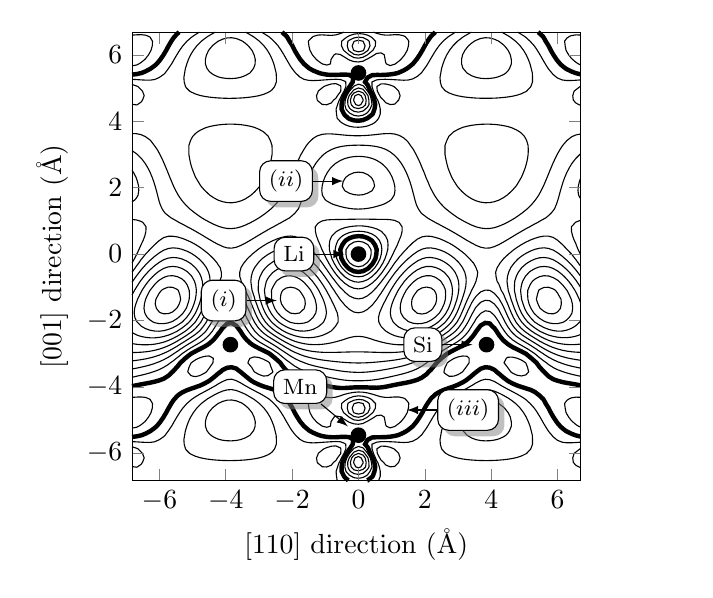 \begin{tikzpicture}
\usetikzlibrary{shadows.blur}
\tikzset{
  every pin/.append style={
    draw,
    font=\footnotesize,
    fill=white,
    rounded corners,
    drop shadow,
  },
  every pin edge/.style={
      latex-,
      shorten <=2pt,
  },
  atom/.style={
      inner sep=2pt,
      fill=black,
      circle
  },
}
\begin{axis}[
    clip=false,
    xmin=-6.824,
    xmax=6.688,
    ymin=-6.824,
    ymax=6.688,
    %point meta min=-0.01,
    %point meta max=0.01,
    xlabel={[110] direction (\AA)},
    ylabel={[001] direction (\AA)},
    zlabel={Charge density (e/$\AA^3$)},
    axis on top,
    axis equal image,
    % %colorbar,
    % colorbar style={
    %   name=colorbar,
    %   %ylabel near ticks,
    %   ylabel={Charge density (e/\AA$^3$)},
    %   scaled ticks=false,
    %   /pgf/number format/fixed,
    %   /pgf/number format/precision=2,
    % },
]
\pgfplotsset{
  point meta/.style={},
  mesh/.style={black,thin},
}
\addplot[mesh,point meta=-0.004] coordinates {(-0.144,-6.278) (-0.136,-6.313) (-0.08,-6.415) (0.0,-6.443) (0.07,-6.415) (0.136,-6.3) (0.141,-6.278) (0.136,-6.256) (0.081,-6.142) (0.0,-6.102) (-0.102,-6.142) (-0.136,-6.23) (-0.144,-6.278)};
\addplot[mesh,point meta=-0.004] coordinates {(-0.148,-4.777) (-0.136,-4.785) (0.0,-4.823) (0.136,-4.79) (0.154,-4.777) (0.199,-4.641) (0.138,-4.504) (0.136,-4.503) (0.0,-4.474) (-0.123,-4.504) (-0.136,-4.516) (-0.19,-4.641) (-0.148,-4.777)};
\addplot[mesh,point meta=-0.004] coordinates {(-0.144,4.641) (-0.136,4.606) (-0.08,4.504) (0.0,4.476) (0.07,4.504) (0.136,4.619) (0.141,4.641) (0.136,4.662) (0.081,4.777) (0.0,4.816) (-0.102,4.777) (-0.136,4.689) (-0.144,4.641)};
\addplot[mesh,point meta=-0.004] coordinates {(-0.148,6.142) (-0.136,6.134) (0.0,6.096) (0.136,6.129) (0.154,6.142) (0.199,6.278) (0.138,6.415) (0.136,6.416) (0.0,6.445) (-0.123,6.415) (-0.136,6.402) (-0.19,6.278) (-0.148,6.142)};
\addplot[mesh,point meta=-0.003] coordinates {(-0.302,-4.777) (-0.273,-4.802) (-0.136,-4.896) (-0.039,-4.913) (0.0,-4.919) (0.024,-4.913) (0.136,-4.885) (0.273,-4.79) (0.287,-4.777) (0.348,-4.641) (0.322,-4.504) (0.273,-4.461) (0.136,-4.394) (0.0,-4.381) (-0.136,-4.404) (-0.273,-4.469) (-0.319,-4.504) (-0.337,-4.641) (-0.302,-4.777)};
\addplot[mesh,point meta=-0.003] coordinates {(-0.302,6.142) (-0.273,6.117) (-0.136,6.023) (-0.039,6.005) (0.0,5.999) (0.024,6.005) (0.136,6.034) (0.273,6.129) (0.287,6.142) (0.348,6.278) (0.322,6.415) (0.273,6.458) (0.136,6.525) (0.0,6.538) (-0.136,6.515) (-0.273,6.449) (-0.319,6.415) (-0.337,6.278) (-0.302,6.142)};
\addplot[mesh,point meta=-0.003] coordinates {(-0.22,-6.415) (-0.136,-6.504) (0.0,-6.533) (0.136,-6.491) (0.215,-6.415) (0.232,-6.278) (0.2,-6.142) (0.136,-6.058) (0.0,-6.007) (-0.136,-6.064) (-0.203,-6.142) (-0.244,-6.278) (-0.22,-6.415)};
\addplot[mesh,point meta=-0.003] coordinates {(-0.22,4.504) (-0.136,4.415) (0.0,4.386) (0.136,4.428) (0.215,4.504) (0.232,4.641) (0.2,4.777) (0.136,4.861) (0.0,4.912) (-0.136,4.855) (-0.203,4.777) (-0.244,4.641) (-0.22,4.504)};
\addplot[mesh,point meta=-0.002] coordinates {(-0.449,-4.777) (-0.409,-4.811) (-0.284,-4.913) (-0.273,-4.921) (-0.136,-4.998) (0.0,-5.013) (0.136,-4.987) (0.272,-4.913) (0.273,-4.913) (0.409,-4.797) (0.436,-4.777) (0.51,-4.641) (0.513,-4.504) (0.409,-4.398) (0.373,-4.368) (0.273,-4.32) (0.136,-4.285) (0.0,-4.274) (-0.136,-4.29) (-0.273,-4.337) (-0.33,-4.368) (-0.409,-4.42) (-0.508,-4.504) (-0.511,-4.641) (-0.449,-4.777)};
\addplot[mesh,point meta=-0.002] coordinates {(-0.449,6.142) (-0.409,6.108) (-0.284,6.005) (-0.273,5.997) (-0.136,5.921) (0.0,5.905) (0.136,5.932) (0.272,6.005) (0.273,6.006) (0.409,6.122) (0.436,6.142) (0.51,6.278) (0.513,6.415) (0.409,6.521) (0.373,6.551) (0.273,6.599) (0.136,6.634) (0.0,6.645) (-0.136,6.629) (-0.273,6.582) (-0.33,6.551) (-0.409,6.499) (-0.508,6.415) (-0.511,6.278) (-0.449,6.142)};
\addplot[mesh,point meta=-0.002] coordinates {(-0.32,-6.415) (-0.273,-6.517) (-0.242,-6.551) (-0.136,-6.616) (0.0,-6.642) (0.136,-6.607) (0.207,-6.551) (0.273,-6.489) (0.317,-6.415) (0.314,-6.278) (0.286,-6.142) (0.273,-6.121) (0.186,-6.005) (0.136,-5.95) (0.0,-5.913) (-0.136,-5.968) (-0.17,-6.005) (-0.273,-6.132) (-0.279,-6.142) (-0.325,-6.278) (-0.32,-6.415)};
\addplot[mesh,point meta=-0.002] coordinates {(-0.32,4.504) (-0.273,4.401) (-0.242,4.368) (-0.136,4.302) (0.0,4.277) (0.136,4.312) (0.207,4.368) (0.273,4.43) (0.317,4.504) (0.314,4.641) (0.286,4.777) (0.273,4.798) (0.186,4.913) (0.136,4.968) (0.0,5.006) (-0.136,4.951) (-0.17,4.913) (-0.273,4.787) (-0.279,4.777) (-0.325,4.641) (-0.32,4.504)};
\addplot[mesh,point meta=-0.002] coordinates {(-0.15,0.0) (-0.136,-0.088) (-0.12,-0.136) (0.0,-0.178) (0.131,-0.136) (0.136,-0.119) (0.153,0.0) (0.136,0.131) (0.135,0.136) (0.0,0.179) (-0.136,0.139) (-0.139,0.136) (-0.15,0.0)};
\addplot[mesh,point meta=-0.001] coordinates {(-6.824,-5.245) (-6.688,-5.221) (-6.619,-5.186) (-6.551,-5.144) (-6.436,-5.05) (-6.415,-5.025) (-6.328,-4.913) (-6.278,-4.825) (-6.253,-4.777) (-6.214,-4.641) (-6.208,-4.504) (-6.278,-4.386) (-6.3,-4.368) (-6.415,-4.321) (-6.551,-4.306) (-6.688,-4.31) (-6.824,-4.32)};
\addplot[mesh,point meta=-0.001] coordinates {(-6.824,5.674) (-6.688,5.698) (-6.619,5.732) (-6.551,5.775) (-6.436,5.869) (-6.415,5.893) (-6.328,6.005) (-6.278,6.094) (-6.253,6.142) (-6.214,6.278) (-6.208,6.415) (-6.278,6.533) (-6.3,6.551) (-6.415,6.598) (-6.551,6.613) (-6.688,6.609) (-6.824,6.599)};
\addplot[mesh,point meta=-0.001] coordinates {(-5.147,-3.549) (-5.05,-3.662) (-4.971,-3.685) (-4.913,-3.693) (-4.875,-3.685) (-4.777,-3.66) (-4.641,-3.591) (-4.582,-3.549) (-4.504,-3.446) (-4.479,-3.412) (-4.387,-3.276) (-4.374,-3.139) (-4.504,-3.069) (-4.641,-3.083) (-4.777,-3.122) (-4.813,-3.139) (-4.913,-3.189) (-5.04,-3.276) (-5.05,-3.293) (-5.108,-3.412) (-5.147,-3.549)};
\addplot[mesh,point meta=-0.001] coordinates {(-3.336,-3.276) (-3.276,-3.346) (-3.22,-3.412) (-3.14,-3.549) (-3.139,-3.549) (-3.003,-3.627) (-2.866,-3.677) (-2.73,-3.665) (-2.593,-3.57) (-2.58,-3.549) (-2.593,-3.513) (-2.634,-3.412) (-2.679,-3.276) (-2.73,-3.239) (-2.866,-3.168) (-2.945,-3.139) (-3.003,-3.116) (-3.139,-3.099) (-3.265,-3.139) (-3.276,-3.146) (-3.336,-3.276)};
\addplot[mesh,point meta=-0.001] coordinates {(-1.511,-4.504) (-1.501,-4.586) (-1.495,-4.641) (-1.462,-4.777) (-1.389,-4.913) (-1.365,-4.945) (-1.272,-5.05) (-1.228,-5.09) (-1.093,-5.186) (-1.092,-5.187) (-0.955,-5.221) (-0.846,-5.186) (-0.826,-5.05) (-0.819,-5.04) (-0.736,-4.913) (-0.682,-4.883) (-0.546,-4.904) (-0.534,-4.913) (-0.409,-4.989) (-0.314,-5.05) (-0.273,-5.072) (-0.136,-5.117) (0.0,-5.129) (0.136,-5.106) (0.241,-5.05) (0.273,-5.036) (0.409,-4.959) (0.48,-4.913) (0.546,-4.871) (0.682,-4.853) (0.777,-4.913) (0.803,-5.05) (0.819,-5.146) (0.84,-5.186) (0.955,-5.239) (1.092,-5.196) (1.11,-5.186) (1.228,-5.097) (1.279,-5.05) (1.365,-4.95) (1.392,-4.913) (1.47,-4.777) (1.501,-4.659) (1.506,-4.641) (1.516,-4.504) (1.501,-4.471) (1.412,-4.368) (1.365,-4.341) (1.228,-4.309) (1.092,-4.306) (0.955,-4.317) (0.819,-4.321) (0.682,-4.301) (0.546,-4.263) (0.45,-4.231) (0.409,-4.22) (0.273,-4.185) (0.136,-4.163) (0.0,-4.157) (-0.136,-4.167) (-0.273,-4.191) (-0.409,-4.225) (-0.435,-4.231) (-0.546,-4.272) (-0.682,-4.313) (-0.819,-4.328) (-0.955,-4.321) (-1.092,-4.312) (-1.228,-4.319) (-1.365,-4.36) (-1.376,-4.368) (-1.501,-4.487) (-1.511,-4.504)};
\addplot[mesh,point meta=-0.001] coordinates {(-0.412,-6.415) (-0.409,-6.425) (-0.376,-6.551) (-0.273,-6.665) (-0.23,-6.688) (-0.136,-6.739) (0.0,-6.759) (0.136,-6.734) (0.224,-6.688) (0.273,-6.653) (0.347,-6.551) (0.409,-6.415) (0.389,-6.278) (0.358,-6.142) (0.274,-6.005) (0.273,-6.002) (0.162,-5.869) (0.136,-5.841) (0.0,-5.798) (-0.136,-5.855) (-0.147,-5.869) (-0.269,-6.005) (-0.273,-6.011) (-0.351,-6.142) (-0.398,-6.278) (-0.409,-6.398) (-0.412,-6.415)};
\addplot[mesh,point meta=-0.001] coordinates {(-0.412,4.504) (-0.409,4.494) (-0.376,4.368) (-0.273,4.254) (-0.23,4.231) (-0.136,4.18) (0.0,4.16) (0.136,4.185) (0.224,4.231) (0.273,4.266) (0.347,4.368) (0.409,4.504) (0.389,4.641) (0.358,4.777) (0.274,4.913) (0.273,4.916) (0.162,5.05) (0.136,5.078) (0.0,5.121) (-0.136,5.064) (-0.147,5.05) (-0.269,4.913) (-0.273,4.908) (-0.351,4.777) (-0.398,4.641) (-0.409,4.521) (-0.412,4.504)};
\addplot[mesh,point meta=-0.001] coordinates {(-0.435,6.688) (-0.546,6.647) (-0.682,6.606) (-0.819,6.591) (-0.955,6.598) (-1.092,6.607) (-1.228,6.6) (-1.365,6.559) (-1.376,6.551) (-1.501,6.432) (-1.511,6.415) (-1.501,6.332) (-1.495,6.278) (-1.462,6.142) (-1.389,6.005) (-1.365,5.974) (-1.272,5.869) (-1.228,5.829) (-1.093,5.732) (-1.092,5.732) (-0.955,5.697) (-0.846,5.732) (-0.826,5.869) (-0.819,5.879) (-0.736,6.005) (-0.682,6.036) (-0.546,6.015) (-0.534,6.005) (-0.409,5.93) (-0.314,5.869) (-0.273,5.847) (-0.136,5.802) (0.0,5.79) (0.136,5.813) (0.241,5.869) (0.273,5.883) (0.409,5.96) (0.48,6.005) (0.546,6.047) (0.682,6.065) (0.777,6.005) (0.803,5.869) (0.819,5.773) (0.84,5.732) (0.955,5.68) (1.092,5.723) (1.11,5.732) (1.228,5.821) (1.279,5.869) (1.365,5.969) (1.392,6.005) (1.47,6.142) (1.501,6.259) (1.506,6.278) (1.516,6.415) (1.501,6.448) (1.412,6.551) (1.365,6.577) (1.228,6.61) (1.092,6.613) (0.955,6.602) (0.819,6.598) (0.682,6.618) (0.546,6.656) (0.45,6.688)};
\addplot[mesh,point meta=-0.001] coordinates {(-0.354,-0.136) (-0.273,-0.257) (-0.255,-0.273) (-0.136,-0.351) (0.0,-0.383) (0.136,-0.353) (0.245,-0.273) (0.273,-0.249) (0.353,-0.136) (0.382,0.0) (0.378,0.136) (0.291,0.273) (0.273,0.291) (0.136,0.362) (0.0,0.385) (-0.136,0.361) (-0.273,0.278) (-0.278,0.273) (-0.375,0.136) (-0.378,0.0) (-0.354,-0.136)};
\addplot[mesh,point meta=-0.001] coordinates {(2.574,-3.549) (2.593,-3.589) (2.73,-3.683) (2.866,-3.68) (3.003,-3.633) (3.138,-3.549) (3.139,-3.547) (3.24,-3.412) (3.276,-3.36) (3.336,-3.276) (3.335,-3.139) (3.276,-3.08) (3.139,-3.072) (3.003,-3.099) (2.897,-3.139) (2.866,-3.153) (2.73,-3.236) (2.679,-3.276) (2.612,-3.412) (2.593,-3.476) (2.574,-3.549)};
\addplot[mesh,point meta=-0.001] coordinates {(4.494,-3.412) (4.504,-3.427) (4.59,-3.549) (4.641,-3.587) (4.777,-3.651) (4.913,-3.674) (5.05,-3.64) (5.129,-3.549) (5.095,-3.412) (5.05,-3.297) (5.04,-3.276) (4.913,-3.195) (4.781,-3.139) (4.777,-3.137) (4.641,-3.106) (4.504,-3.109) (4.457,-3.139) (4.387,-3.276) (4.494,-3.412)};
\addplot[mesh,point meta=-0.001] coordinates {(6.688,-4.316) (6.551,-4.313) (6.415,-4.334) (6.343,-4.368) (6.278,-4.413) (6.212,-4.504) (6.23,-4.641) (6.256,-4.777) (6.278,-4.817) (6.335,-4.913) (6.415,-5.016) (6.451,-5.05) (6.551,-5.136) (6.627,-5.186) (6.688,-5.212)};
\addplot[mesh,point meta=-0.001] coordinates {(6.688,6.603) (6.551,6.606) (6.415,6.585) (6.343,6.551) (6.278,6.506) (6.212,6.415) (6.23,6.278) (6.256,6.142) (6.278,6.102) (6.335,6.005) (6.415,5.903) (6.451,5.869) (6.551,5.783) (6.627,5.732) (6.688,5.707)};
\addplot[mesh,ultra thick,point meta=0.0] coordinates {(-6.824,-5.511) (-6.688,-5.494) (-6.551,-5.464) (-6.534,-5.459) (-6.415,-5.411) (-6.278,-5.338) (-6.255,-5.323) (-6.142,-5.239) (-6.082,-5.186) (-6.005,-5.097) (-5.969,-5.05) (-5.875,-4.913) (-5.869,-4.902) (-5.795,-4.777) (-5.732,-4.66) (-5.721,-4.641) (-5.641,-4.504) (-5.596,-4.433) (-5.546,-4.368) (-5.459,-4.275) (-5.406,-4.231) (-5.323,-4.175) (-5.186,-4.11) (-5.149,-4.095) (-5.05,-4.059) (-4.913,-4.012) (-4.777,-3.964) (-4.764,-3.958) (-4.641,-3.9) (-4.504,-3.824) (-4.5,-3.822) (-4.368,-3.719) (-4.325,-3.685) (-4.231,-3.602) (-4.158,-3.549) (-4.095,-3.493) (-3.958,-3.426) (-3.826,-3.412) (-3.822,-3.412) (-3.819,-3.412) (-3.685,-3.45) (-3.56,-3.549) (-3.549,-3.555) (-3.412,-3.67) (-3.395,-3.685) (-3.276,-3.781) (-3.22,-3.822) (-3.139,-3.87) (-3.003,-3.934) (-2.941,-3.958) (-2.866,-3.987) (-2.73,-4.029) (-2.593,-4.071) (-2.526,-4.095) (-2.457,-4.128) (-2.32,-4.218) (-2.306,-4.231) (-2.184,-4.335) (-2.154,-4.368) (-2.078,-4.504) (-2.047,-4.549) (-1.991,-4.641) (-1.924,-4.777) (-1.911,-4.8) (-1.844,-4.913) (-1.774,-5.023) (-1.756,-5.05) (-1.642,-5.186) (-1.638,-5.191) (-1.501,-5.308) (-1.481,-5.323) (-1.365,-5.386) (-1.228,-5.444) (-1.187,-5.459) (-1.092,-5.486) (-0.955,-5.51) (-0.819,-5.52) (-0.682,-5.52) (-0.546,-5.512) (-0.409,-5.507) (-0.273,-5.519) (-0.155,-5.596) (-0.175,-5.732) (-0.263,-5.869) (-0.273,-5.88) (-0.35,-6.005) (-0.409,-6.114) (-0.426,-6.142) (-0.482,-6.278) (-0.51,-6.415) (-0.508,-6.551) (-0.441,-6.688) (-0.409,-6.733) (-0.307,-6.824)};
\addplot[mesh,ultra thick,point meta=0.0] coordinates {(-6.824,-3.983) (-6.709,-3.958) (-6.688,-3.954) (-6.551,-3.927) (-6.415,-3.902) (-6.278,-3.876) (-6.142,-3.846) (-6.055,-3.822) (-6.005,-3.808) (-5.869,-3.756) (-5.759,-3.685) (-5.732,-3.669) (-5.604,-3.549) (-5.596,-3.542) (-5.478,-3.412) (-5.459,-3.393) (-5.366,-3.276) (-5.323,-3.237) (-5.217,-3.139) (-5.186,-3.113) (-5.05,-3.006) (-5.045,-3.003) (-4.913,-2.93) (-4.79,-2.866) (-4.777,-2.86) (-4.641,-2.789) (-4.544,-2.73) (-4.504,-2.702) (-4.377,-2.593) (-4.368,-2.583) (-4.265,-2.457) (-4.231,-2.41) (-4.159,-2.32) (-4.095,-2.228) (-4.045,-2.184) (-3.958,-2.098) (-3.822,-2.078) (-3.685,-2.157) (-3.664,-2.184) (-3.562,-2.32) (-3.549,-2.338) (-3.475,-2.457) (-3.412,-2.536) (-3.361,-2.593) (-3.276,-2.673) (-3.2,-2.73) (-3.139,-2.768) (-3.003,-2.841) (-2.952,-2.866) (-2.866,-2.906) (-2.73,-2.973) (-2.679,-3.003) (-2.593,-3.071) (-2.511,-3.139) (-2.457,-3.186) (-2.356,-3.276) (-2.32,-3.331) (-2.257,-3.412) (-2.184,-3.498) (-2.126,-3.549) (-2.047,-3.641) (-1.988,-3.685) (-1.911,-3.742) (-1.774,-3.801) (-1.705,-3.822) (-1.638,-3.841) (-1.501,-3.871) (-1.365,-3.896) (-1.228,-3.919) (-1.092,-3.944) (-1.022,-3.958) (-0.955,-3.973) (-0.819,-4.002) (-0.682,-4.024) (-0.546,-4.036) (-0.409,-4.036) (-0.273,-4.028) (-0.136,-4.02) (0.0,-4.015) (0.136,-4.015) (0.273,-4.02) (0.409,-4.027) (0.546,-4.028) (0.682,-4.019) (0.819,-3.999) (0.955,-3.971) (1.014,-3.958) (1.092,-3.942) (1.228,-3.916) (1.365,-3.891) (1.501,-3.864) (1.638,-3.831) (1.666,-3.822) (1.774,-3.789) (1.911,-3.724) (1.962,-3.685) (2.047,-3.625) (2.117,-3.549) (2.184,-3.486) (2.243,-3.412) (2.32,-3.324) (2.356,-3.276) (2.457,-3.182) (2.504,-3.139) (2.593,-3.065) (2.676,-3.003) (2.73,-2.971) (2.866,-2.898) (2.93,-2.866) (3.003,-2.83) (3.139,-2.752) (3.174,-2.73) (3.276,-2.657) (3.345,-2.593) (3.412,-2.516) (3.462,-2.457) (3.549,-2.329) (3.556,-2.32) (3.658,-2.184) (3.685,-2.152) (3.822,-2.074) (3.958,-2.092) (4.037,-2.184) (4.095,-2.232) (4.159,-2.32) (4.231,-2.432) (4.247,-2.457) (4.36,-2.593) (4.368,-2.601) (4.504,-2.715) (4.526,-2.73) (4.641,-2.802) (4.773,-2.866) (4.777,-2.868) (4.913,-2.935) (5.042,-3.003) (5.05,-3.008) (5.186,-3.119) (5.21,-3.139) (5.323,-3.239) (5.366,-3.276) (5.459,-3.407) (5.464,-3.412) (5.593,-3.549) (5.596,-3.553) (5.73,-3.685) (5.732,-3.687) (5.869,-3.772) (6.005,-3.819) (6.016,-3.822) (6.142,-3.856) (6.278,-3.883) (6.415,-3.906) (6.551,-3.929) (6.688,-3.956)};
\addplot[mesh,ultra thick,point meta=0.0] coordinates {(-6.824,5.408) (-6.688,5.425) (-6.551,5.455) (-6.534,5.459) (-6.415,5.508) (-6.278,5.581) (-6.255,5.596) (-6.142,5.679) (-6.082,5.732) (-6.005,5.822) (-5.969,5.869) (-5.875,6.005) (-5.869,6.016) (-5.795,6.142) (-5.732,6.258) (-5.721,6.278) (-5.641,6.415) (-5.596,6.485) (-5.546,6.551) (-5.459,6.644) (-5.406,6.688)};
\addplot[mesh,ultra thick,point meta=0.0] coordinates {(-2.306,6.688) (-2.184,6.584) (-2.154,6.551) (-2.078,6.415) (-2.047,6.37) (-1.991,6.278) (-1.924,6.142) (-1.911,6.119) (-1.844,6.005) (-1.774,5.896) (-1.756,5.869) (-1.642,5.732) (-1.638,5.728) (-1.501,5.611) (-1.481,5.596) (-1.365,5.532) (-1.228,5.475) (-1.187,5.459) (-1.092,5.433) (-0.955,5.409) (-0.819,5.399) (-0.682,5.399) (-0.546,5.407) (-0.409,5.411) (-0.273,5.4) (-0.155,5.323) (-0.175,5.186) (-0.263,5.05) (-0.273,5.039) (-0.35,4.913) (-0.409,4.805) (-0.426,4.777) (-0.482,4.641) (-0.51,4.504) (-0.508,4.368) (-0.441,4.231) (-0.409,4.186) (-0.307,4.095) (-0.273,4.074) (-0.136,4.029) (0.0,4.019) (0.136,4.038) (0.266,4.095) (0.273,4.097) (0.409,4.203) (0.433,4.231) (0.482,4.368) (0.506,4.504) (0.477,4.641) (0.432,4.777) (0.409,4.82) (0.358,4.913) (0.297,5.05) (0.273,5.103) (0.199,5.186) (0.273,5.319) (0.278,5.323) (0.409,5.391) (0.546,5.399) (0.682,5.398) (0.819,5.403) (0.955,5.415) (1.092,5.436) (1.187,5.459) (1.228,5.475) (1.365,5.537) (1.466,5.596) (1.501,5.621) (1.638,5.731) (1.639,5.732) (1.752,5.869) (1.774,5.9) (1.845,6.005) (1.911,6.117) (1.926,6.142) (1.999,6.278) (2.047,6.362) (2.081,6.415) (2.175,6.551) (2.184,6.562) (2.314,6.688)};
\addplot[mesh,ultra thick,point meta=0.0] coordinates {(-0.546,0.136) (-0.546,0.136) (-0.535,0.0) (-0.513,-0.136) (-0.436,-0.273) (-0.409,-0.311) (-0.321,-0.409) (-0.273,-0.449) (-0.136,-0.52) (0.0,-0.538) (0.136,-0.515) (0.273,-0.446) (0.317,-0.409) (0.409,-0.31) (0.436,-0.273) (0.512,-0.136) (0.539,0.0) (0.546,0.096) (0.549,0.136) (0.546,0.146) (0.5,0.273) (0.409,0.401) (0.401,0.409) (0.273,0.486) (0.136,0.531) (0.0,0.54) (-0.136,0.525) (-0.273,0.479) (-0.385,0.409) (-0.409,0.386) (-0.49,0.273) (-0.546,0.137) (-0.546,0.136)};
\addplot[mesh,ultra thick,point meta=0.0] coordinates {(0.266,-6.824) (0.273,-6.822) (0.409,-6.716) (0.433,-6.688) (0.482,-6.551) (0.506,-6.415) (0.477,-6.278) (0.432,-6.142) (0.409,-6.099) (0.358,-6.005) (0.297,-5.869) (0.273,-5.816) (0.199,-5.732) (0.273,-5.599) (0.278,-5.596) (0.409,-5.528) (0.546,-5.52) (0.682,-5.52) (0.819,-5.516) (0.955,-5.504) (1.092,-5.482) (1.187,-5.459) (1.228,-5.444) (1.365,-5.382) (1.466,-5.323) (1.501,-5.298) (1.638,-5.188) (1.639,-5.186) (1.752,-5.05) (1.774,-5.018) (1.845,-4.913) (1.911,-4.802) (1.926,-4.777) (1.999,-4.641) (2.047,-4.557) (2.081,-4.504) (2.175,-4.368) (2.184,-4.357) (2.314,-4.231) (2.32,-4.226) (2.457,-4.144) (2.569,-4.095) (2.593,-4.086) (2.73,-4.038) (2.866,-3.991) (2.947,-3.958) (3.003,-3.936) (3.139,-3.868) (3.216,-3.822) (3.276,-3.779) (3.395,-3.685) (3.412,-3.669) (3.549,-3.554) (3.556,-3.549) (3.685,-3.454) (3.813,-3.412) (3.822,-3.41) (3.845,-3.412) (3.958,-3.424) (4.095,-3.487) (4.163,-3.549) (4.231,-3.602) (4.326,-3.685) (4.368,-3.719) (4.501,-3.822) (4.504,-3.824) (4.641,-3.899) (4.777,-3.958) (4.777,-3.958) (4.913,-4.005) (5.05,-4.047) (5.186,-4.092) (5.194,-4.095) (5.323,-4.16) (5.414,-4.231) (5.459,-4.265) (5.566,-4.368) (5.596,-4.414) (5.643,-4.504) (5.729,-4.641) (5.732,-4.648) (5.797,-4.777) (5.869,-4.902) (5.876,-4.913) (5.966,-5.05) (6.005,-5.101) (6.079,-5.186) (6.142,-5.245) (6.239,-5.323) (6.278,-5.346) (6.415,-5.413) (6.534,-5.459) (6.551,-5.465) (6.688,-5.499)};
\addplot[mesh,ultra thick,point meta=0.0] coordinates {(5.414,6.688) (5.459,6.654) (5.566,6.551) (5.596,6.504) (5.643,6.415) (5.729,6.278) (5.732,6.271) (5.797,6.142) (5.869,6.017) (5.876,6.005) (5.966,5.869) (6.005,5.818) (6.079,5.732) (6.142,5.673) (6.239,5.596) (6.278,5.573) (6.415,5.506) (6.534,5.459) (6.551,5.454) (6.688,5.42)};
\addplot[mesh,point meta=0.001] coordinates {(-6.824,-5.653) (-6.688,-5.66) (-6.551,-5.669) (-6.415,-5.676) (-6.278,-5.677) (-6.142,-5.657) (-6.005,-5.596) (-6.005,-5.596) (-5.869,-5.502) (-5.828,-5.459) (-5.732,-5.333) (-5.726,-5.323) (-5.633,-5.186) (-5.596,-5.123) (-5.555,-5.05) (-5.475,-4.913) (-5.459,-4.888) (-5.39,-4.777) (-5.323,-4.682) (-5.293,-4.641) (-5.186,-4.52) (-5.171,-4.504) (-5.05,-4.399) (-5.012,-4.368) (-4.913,-4.302) (-4.797,-4.231) (-4.777,-4.221) (-4.641,-4.148) (-4.544,-4.095) (-4.504,-4.074) (-4.368,-3.998) (-4.296,-3.958) (-4.231,-3.916) (-4.095,-3.839) (-4.049,-3.822) (-3.958,-3.783) (-3.822,-3.771) (-3.685,-3.813) (-3.671,-3.822) (-3.549,-3.884) (-3.427,-3.958) (-3.412,-3.966) (-3.276,-4.043) (-3.178,-4.095) (-3.139,-4.116) (-3.003,-4.187) (-2.92,-4.231) (-2.866,-4.263) (-2.73,-4.347) (-2.698,-4.368) (-2.593,-4.46) (-2.548,-4.504) (-2.457,-4.603) (-2.424,-4.641) (-2.33,-4.777) (-2.32,-4.793) (-2.246,-4.913) (-2.184,-5.026) (-2.17,-5.05) (-2.09,-5.186) (-2.047,-5.259) (-2.004,-5.323) (-1.911,-5.442) (-1.894,-5.459) (-1.774,-5.577) (-1.746,-5.596) (-1.638,-5.653) (-1.501,-5.683) (-1.365,-5.69) (-1.228,-5.685) (-1.092,-5.674) (-0.955,-5.665) (-0.819,-5.656) (-0.682,-5.65) (-0.546,-5.656) (-0.409,-5.708) (-0.384,-5.732) (-0.378,-5.869) (-0.409,-5.94) (-0.435,-6.005) (-0.513,-6.142) (-0.546,-6.223) (-0.581,-6.278) (-0.631,-6.415) (-0.674,-6.551) (-0.664,-6.688) (-0.642,-6.824)};
\addplot[mesh,point meta=0.001] coordinates {(-6.824,-3.713) (-6.702,-3.685) (-6.688,-3.682) (-6.551,-3.651) (-6.415,-3.618) (-6.278,-3.58) (-6.186,-3.549) (-6.142,-3.535) (-6.005,-3.482) (-5.871,-3.412) (-5.869,-3.411) (-5.732,-3.328) (-5.667,-3.276) (-5.596,-3.228) (-5.486,-3.139) (-5.459,-3.12) (-5.323,-3.008) (-5.317,-3.003) (-5.186,-2.913) (-5.116,-2.866) (-5.05,-2.826) (-4.913,-2.746) (-4.885,-2.73) (-4.777,-2.667) (-4.666,-2.593) (-4.641,-2.573) (-4.516,-2.457) (-4.504,-2.444) (-4.401,-2.32) (-4.368,-2.266) (-4.316,-2.184) (-4.232,-2.047) (-4.231,-2.046) (-4.137,-1.911) (-4.095,-1.844) (-4.014,-1.774) (-3.958,-1.732) (-3.822,-1.709) (-3.708,-1.774) (-3.685,-1.786) (-3.582,-1.911) (-3.549,-1.953) (-3.491,-2.047) (-3.412,-2.183) (-3.412,-2.184) (-3.322,-2.32) (-3.276,-2.385) (-3.219,-2.457) (-3.139,-2.534) (-3.066,-2.593) (-3.003,-2.638) (-2.866,-2.718) (-2.845,-2.73) (-2.73,-2.796) (-2.609,-2.866) (-2.593,-2.876) (-2.457,-2.967) (-2.405,-3.003) (-2.32,-3.076) (-2.241,-3.139) (-2.184,-3.186) (-2.058,-3.276) (-2.047,-3.286) (-1.911,-3.384) (-1.859,-3.412) (-1.774,-3.459) (-1.638,-3.517) (-1.541,-3.549) (-1.501,-3.564) (-1.365,-3.605) (-1.228,-3.639) (-1.092,-3.67) (-1.02,-3.685) (-0.955,-3.7) (-0.819,-3.73) (-0.682,-3.757) (-0.546,-3.782) (-0.409,-3.8) (-0.273,-3.812) (-0.136,-3.818) (0.0,-3.819) (0.136,-3.817) (0.273,-3.81) (0.409,-3.798) (0.546,-3.78) (0.682,-3.757) (0.819,-3.73) (0.955,-3.7) (1.019,-3.685) (1.092,-3.669) (1.228,-3.637) (1.365,-3.603) (1.501,-3.562) (1.536,-3.549) (1.638,-3.514) (1.774,-3.455) (1.849,-3.412) (1.911,-3.379) (2.047,-3.285) (2.058,-3.276) (2.184,-3.184) (2.236,-3.139) (2.32,-3.074) (2.405,-3.003) (2.457,-2.966) (2.593,-2.874) (2.606,-2.866) (2.73,-2.792) (2.837,-2.73) (2.866,-2.713) (3.003,-2.63) (3.055,-2.593) (3.139,-2.522) (3.205,-2.457) (3.276,-2.376) (3.32,-2.32) (3.406,-2.184) (3.412,-2.172) (3.492,-2.047) (3.549,-1.946) (3.576,-1.911) (3.685,-1.786) (3.705,-1.774) (3.822,-1.71) (3.958,-1.728) (4.014,-1.774) (4.095,-1.847) (4.14,-1.911) (4.231,-2.047) (4.231,-2.048) (4.309,-2.184) (4.368,-2.273) (4.397,-2.32) (4.503,-2.457) (4.504,-2.458) (4.641,-2.582) (4.655,-2.593) (4.777,-2.674) (4.874,-2.73) (4.913,-2.752) (5.05,-2.83) (5.109,-2.866) (5.186,-2.915) (5.316,-3.003) (5.323,-3.009) (5.459,-3.124) (5.48,-3.139) (5.596,-3.23) (5.667,-3.276) (5.732,-3.332) (5.859,-3.412) (5.869,-3.418) (6.005,-3.486) (6.142,-3.538) (6.177,-3.549) (6.278,-3.582) (6.415,-3.62) (6.551,-3.652) (6.688,-3.682)};
\addplot[mesh,point meta=0.001] coordinates {(-6.824,5.266) (-6.688,5.259) (-6.551,5.25) (-6.415,5.243) (-6.278,5.242) (-6.142,5.262) (-6.005,5.322) (-6.005,5.323) (-5.869,5.417) (-5.828,5.459) (-5.732,5.586) (-5.726,5.596) (-5.633,5.732) (-5.596,5.795) (-5.555,5.869) (-5.475,6.005) (-5.459,6.031) (-5.39,6.142) (-5.323,6.237) (-5.293,6.278) (-5.186,6.398) (-5.171,6.415) (-5.05,6.52) (-5.012,6.551) (-4.913,6.617) (-4.797,6.688)};
\addplot[mesh,point meta=0.001] coordinates {(-5.06,2.73) (-5.05,2.693) (-5.02,2.593) (-4.968,2.457) (-4.914,2.32) (-4.913,2.32) (-4.831,2.184) (-4.777,2.094) (-4.747,2.047) (-4.641,1.928) (-4.623,1.911) (-4.504,1.796) (-4.478,1.774) (-4.368,1.701) (-4.256,1.638) (-4.231,1.625) (-4.095,1.579) (-3.958,1.552) (-3.822,1.546) (-3.685,1.564) (-3.549,1.601) (-3.463,1.638) (-3.412,1.663) (-3.276,1.749) (-3.242,1.774) (-3.139,1.866) (-3.095,1.911) (-3.003,2.013) (-2.975,2.047) (-2.885,2.184) (-2.866,2.215) (-2.807,2.32) (-2.75,2.457) (-2.73,2.506) (-2.697,2.593) (-2.659,2.73) (-2.629,2.866) (-2.604,3.003) (-2.602,3.139) (-2.607,3.276) (-2.651,3.412) (-2.718,3.549) (-2.73,3.563) (-2.863,3.685) (-2.866,3.687) (-3.003,3.764) (-3.139,3.819) (-3.146,3.822) (-3.276,3.856) (-3.412,3.882) (-3.549,3.901) (-3.685,3.912) (-3.822,3.917) (-3.958,3.915) (-4.095,3.907) (-4.231,3.892) (-4.368,3.87) (-4.504,3.839) (-4.563,3.822) (-4.641,3.794) (-4.777,3.729) (-4.846,3.685) (-4.913,3.633) (-4.995,3.549) (-5.05,3.449) (-5.066,3.412) (-5.111,3.276) (-5.112,3.139) (-5.111,3.003) (-5.088,2.866) (-5.06,2.73)};
\addplot[mesh,point meta=0.001] coordinates {(-2.92,6.688) (-2.866,6.656) (-2.73,6.572) (-2.698,6.551) (-2.593,6.459) (-2.548,6.415) (-2.457,6.316) (-2.424,6.278) (-2.33,6.142) (-2.32,6.125) (-2.246,6.005) (-2.184,5.893) (-2.17,5.869) (-2.09,5.732) (-2.047,5.66) (-2.004,5.596) (-1.911,5.476) (-1.894,5.459) (-1.774,5.342) (-1.746,5.323) (-1.638,5.266) (-1.501,5.236) (-1.365,5.229) (-1.228,5.234) (-1.092,5.244) (-0.955,5.254) (-0.819,5.263) (-0.682,5.269) (-0.546,5.262) (-0.409,5.211) (-0.384,5.186) (-0.378,5.05) (-0.409,4.979) (-0.435,4.913) (-0.513,4.777) (-0.546,4.696) (-0.581,4.641) (-0.631,4.504) (-0.674,4.368) (-0.664,4.231) (-0.642,4.095) (-0.546,3.991) (-0.503,3.958) (-0.409,3.902) (-0.273,3.852) (-0.136,3.827) (0.0,3.823) (0.136,3.833) (0.273,3.861) (0.409,3.915) (0.483,3.958) (0.546,4.017) (0.61,4.095) (0.658,4.231) (0.657,4.368) (0.629,4.504) (0.581,4.641) (0.546,4.692) (0.512,4.777) (0.451,4.913) (0.409,5.042) (0.407,5.05) (0.407,5.186) (0.409,5.189) (0.546,5.249) (0.682,5.267) (0.819,5.268) (0.955,5.263) (1.092,5.255) (1.228,5.247) (1.365,5.24) (1.501,5.246) (1.638,5.281) (1.716,5.323) (1.774,5.355) (1.894,5.459) (1.911,5.478) (1.994,5.596) (2.047,5.67) (2.087,5.732) (2.166,5.869) (2.184,5.899) (2.246,6.005) (2.32,6.125) (2.331,6.142) (2.428,6.278) (2.457,6.312) (2.549,6.415) (2.593,6.455) (2.708,6.551) (2.73,6.566) (2.866,6.653) (2.922,6.688)};
\addplot[mesh,point meta=0.001] coordinates {(-0.684,0.0) (-0.682,-0.006) (-0.654,-0.136) (-0.588,-0.273) (-0.546,-0.342) (-0.501,-0.409) (-0.409,-0.507) (-0.362,-0.546) (-0.273,-0.612) (-0.136,-0.668) (-0.021,-0.682) (0.0,-0.685) (0.023,-0.682) (0.136,-0.668) (0.273,-0.607) (0.356,-0.546) (0.409,-0.503) (0.495,-0.409) (0.546,-0.336) (0.585,-0.273) (0.653,-0.136) (0.682,-0.021) (0.688,0.0) (0.705,0.136) (0.688,0.273) (0.682,0.289) (0.633,0.409) (0.546,0.511) (0.503,0.546) (0.409,0.604) (0.273,0.656) (0.136,0.681) (0.116,0.682) (0.0,0.689) (-0.094,0.682) (-0.136,0.679) (-0.273,0.649) (-0.409,0.593) (-0.485,0.546) (-0.546,0.495) (-0.621,0.409) (-0.675,0.273) (-0.682,0.241) (-0.703,0.136) (-0.684,0.0)};
\addplot[mesh,point meta=0.001] coordinates {(0.61,-6.824) (0.658,-6.688) (0.657,-6.551) (0.629,-6.415) (0.581,-6.278) (0.546,-6.227) (0.512,-6.142) (0.451,-6.005) (0.409,-5.877) (0.407,-5.869) (0.407,-5.732) (0.409,-5.73) (0.546,-5.67) (0.682,-5.652) (0.819,-5.651) (0.955,-5.656) (1.092,-5.663) (1.228,-5.672) (1.365,-5.679) (1.501,-5.672) (1.638,-5.638) (1.716,-5.596) (1.774,-5.564) (1.894,-5.459) (1.911,-5.44) (1.994,-5.323) (2.047,-5.249) (2.087,-5.186) (2.166,-5.05) (2.184,-5.02) (2.246,-4.913) (2.32,-4.794) (2.331,-4.777) (2.428,-4.641) (2.457,-4.607) (2.549,-4.504) (2.593,-4.464) (2.708,-4.368) (2.73,-4.353) (2.866,-4.265) (2.922,-4.231) (3.003,-4.189) (3.139,-4.116) (3.177,-4.095) (3.276,-4.042) (3.412,-3.964) (3.423,-3.958) (3.549,-3.879) (3.665,-3.822) (3.685,-3.81) (3.822,-3.773) (3.958,-3.786) (4.047,-3.822) (4.095,-3.839) (4.231,-3.919) (4.292,-3.958) (4.368,-4.0) (4.504,-4.075) (4.544,-4.095) (4.641,-4.146) (4.777,-4.219) (4.8,-4.231) (4.913,-4.298) (5.022,-4.368) (5.05,-4.391) (5.173,-4.504) (5.186,-4.518) (5.297,-4.641) (5.323,-4.677) (5.39,-4.777) (5.459,-4.889) (5.474,-4.913) (5.551,-5.05) (5.596,-5.129) (5.631,-5.186) (5.716,-5.323) (5.732,-5.346) (5.828,-5.459) (5.869,-5.508) (5.976,-5.596) (6.005,-5.616) (6.142,-5.671) (6.278,-5.688) (6.415,-5.687) (6.551,-5.68) (6.688,-5.67)};
\addplot[mesh,point meta=0.001] coordinates {(2.7,2.593) (2.73,2.514) (2.752,2.457) (2.809,2.32) (2.866,2.219) (2.888,2.184) (2.976,2.047) (3.003,2.014) (3.096,1.911) (3.139,1.868) (3.246,1.774) (3.276,1.752) (3.412,1.666) (3.472,1.638) (3.549,1.604) (3.685,1.565) (3.822,1.547) (3.958,1.552) (4.095,1.578) (4.231,1.626) (4.255,1.638) (4.368,1.699) (4.476,1.774) (4.504,1.796) (4.627,1.911) (4.641,1.925) (4.748,2.047) (4.777,2.09) (4.834,2.184) (4.913,2.319) (4.914,2.32) (4.972,2.457) (5.023,2.593) (5.05,2.683) (5.063,2.73) (5.094,2.866) (5.113,3.003) (5.119,3.139) (5.111,3.276) (5.072,3.412) (5.05,3.461) (5.0,3.549) (4.913,3.64) (4.858,3.685) (4.777,3.734) (4.641,3.798) (4.575,3.822) (4.504,3.843) (4.368,3.872) (4.231,3.894) (4.095,3.908) (3.958,3.915) (3.822,3.916) (3.685,3.911) (3.549,3.899) (3.412,3.881) (3.276,3.854) (3.152,3.822) (3.139,3.818) (3.003,3.759) (2.869,3.685) (2.866,3.683) (2.73,3.556) (2.723,3.549) (2.659,3.412) (2.607,3.276) (2.609,3.139) (2.608,3.003) (2.633,2.866) (2.663,2.73) (2.7,2.593)};
\addplot[mesh,point meta=0.001] coordinates {(4.8,6.688) (4.913,6.62) (5.022,6.551) (5.05,6.527) (5.173,6.415) (5.186,6.4) (5.297,6.278) (5.323,6.242) (5.39,6.142) (5.459,6.03) (5.474,6.005) (5.551,5.869) (5.596,5.79) (5.631,5.732) (5.716,5.596) (5.732,5.573) (5.828,5.459) (5.869,5.411) (5.976,5.323) (6.005,5.303) (6.142,5.248) (6.278,5.231) (6.415,5.231) (6.551,5.239) (6.688,5.249)};
\addplot[mesh,point meta=0.002] coordinates {(-6.824,-6.404) (-6.743,-6.415) (-6.688,-6.424) (-6.663,-6.415) (-6.551,-6.337) (-6.509,-6.278) (-6.459,-6.142) (-6.511,-6.005) (-6.551,-5.966) (-6.648,-5.869) (-6.688,-5.853) (-6.824,-5.806)};
\addplot[mesh,point meta=0.002] coordinates {(-6.824,-3.464) (-6.688,-3.438) (-6.566,-3.412) (-6.551,-3.409) (-6.415,-3.378) (-6.278,-3.341) (-6.142,-3.297) (-6.089,-3.276) (-6.005,-3.245) (-5.869,-3.183) (-5.789,-3.139) (-5.732,-3.11) (-5.596,-3.023) (-5.569,-3.003) (-5.459,-2.932) (-5.365,-2.866) (-5.323,-2.839) (-5.186,-2.75) (-5.154,-2.73) (-5.05,-2.667) (-4.928,-2.593) (-4.913,-2.583) (-4.777,-2.486) (-4.741,-2.457) (-4.641,-2.366) (-4.597,-2.32) (-4.504,-2.185) (-4.503,-2.184) (-4.418,-2.047) (-4.368,-1.94) (-4.352,-1.911) (-4.278,-1.774) (-4.231,-1.685) (-4.196,-1.638) (-4.095,-1.501) (-4.095,-1.5) (-3.958,-1.405) (-3.822,-1.39) (-3.685,-1.451) (-3.629,-1.501) (-3.549,-1.591) (-3.522,-1.638) (-3.439,-1.774) (-3.412,-1.825) (-3.373,-1.911) (-3.302,-2.047) (-3.276,-2.095) (-3.224,-2.184) (-3.139,-2.303) (-3.126,-2.32) (-3.003,-2.446) (-2.991,-2.457) (-2.866,-2.549) (-2.798,-2.593) (-2.73,-2.634) (-2.593,-2.715) (-2.569,-2.73) (-2.457,-2.801) (-2.358,-2.866) (-2.32,-2.893) (-2.184,-2.984) (-2.152,-3.003) (-2.047,-3.075) (-1.933,-3.139) (-1.911,-3.153) (-1.774,-3.22) (-1.638,-3.273) (-1.631,-3.276) (-1.501,-3.324) (-1.365,-3.363) (-1.228,-3.395) (-1.149,-3.412) (-1.092,-3.425) (-0.955,-3.452) (-0.819,-3.477) (-0.682,-3.5) (-0.546,-3.522) (-0.409,-3.54) (-0.322,-3.549) (-0.273,-3.553) (-0.136,-3.562) (0.0,-3.565) (0.136,-3.563) (0.273,-3.554) (0.325,-3.549) (0.409,-3.54) (0.546,-3.522) (0.682,-3.501) (0.819,-3.478) (0.955,-3.453) (1.092,-3.426) (1.155,-3.412) (1.228,-3.396) (1.365,-3.363) (1.501,-3.323) (1.631,-3.276) (1.638,-3.273) (1.774,-3.219) (1.911,-3.151) (1.93,-3.139) (2.047,-3.074) (2.151,-3.003) (2.184,-2.983) (2.32,-2.892) (2.356,-2.866) (2.457,-2.801) (2.566,-2.73) (2.593,-2.713) (2.73,-2.631) (2.792,-2.593) (2.866,-2.544) (2.98,-2.457) (3.003,-2.438) (3.123,-2.32) (3.139,-2.299) (3.218,-2.184) (3.276,-2.09) (3.301,-2.047) (3.372,-1.911) (3.412,-1.827) (3.443,-1.774) (3.518,-1.638) (3.549,-1.591) (3.636,-1.501) (3.685,-1.452) (3.822,-1.393) (3.958,-1.407) (4.091,-1.501) (4.095,-1.504) (4.203,-1.638) (4.231,-1.68) (4.277,-1.774) (4.35,-1.911) (4.368,-1.945) (4.418,-2.047) (4.497,-2.184) (4.504,-2.195) (4.595,-2.32) (4.641,-2.371) (4.73,-2.457) (4.777,-2.494) (4.913,-2.587) (4.923,-2.593) (5.05,-2.669) (5.153,-2.73) (5.186,-2.751) (5.323,-2.84) (5.363,-2.866) (5.459,-2.933) (5.57,-3.003) (5.596,-3.023) (5.732,-3.111) (5.788,-3.139) (5.869,-3.183) (6.005,-3.245) (6.089,-3.276) (6.142,-3.297) (6.278,-3.341) (6.415,-3.378) (6.551,-3.408) (6.571,-3.412) (6.688,-3.436)};
\addplot[mesh,point meta=0.002] coordinates {(-6.824,3.634) (-6.688,3.628) (-6.551,3.599) (-6.442,3.549) (-6.415,3.536) (-6.278,3.435) (-6.257,3.412) (-6.156,3.276) (-6.142,3.259) (-6.058,3.139) (-6.005,3.041) (-5.986,3.003) (-5.915,2.866) (-5.869,2.758) (-5.857,2.73) (-5.798,2.593) (-5.743,2.457) (-5.732,2.429) (-5.688,2.32) (-5.631,2.184) (-5.596,2.099) (-5.573,2.047) (-5.506,1.911) (-5.459,1.824) (-5.431,1.774) (-5.339,1.638) (-5.323,1.617) (-5.226,1.501) (-5.186,1.46) (-5.088,1.365) (-5.05,1.334) (-4.916,1.228) (-4.913,1.226) (-4.777,1.129) (-4.723,1.092) (-4.641,1.043) (-4.504,0.969) (-4.477,0.955) (-4.368,0.9) (-4.231,0.842) (-4.16,0.819) (-4.095,0.798) (-3.958,0.772) (-3.822,0.768) (-3.685,0.785) (-3.552,0.819) (-3.549,0.82) (-3.412,0.872) (-3.276,0.936) (-3.239,0.955) (-3.139,1.009) (-3.003,1.089) (-2.998,1.092) (-2.866,1.183) (-2.804,1.228) (-2.73,1.286) (-2.633,1.365) (-2.593,1.403) (-2.496,1.501) (-2.457,1.547) (-2.384,1.638) (-2.32,1.729) (-2.291,1.774) (-2.215,1.911) (-2.184,1.972) (-2.148,2.047) (-2.09,2.184) (-2.047,2.278) (-2.03,2.32) (-1.977,2.457) (-1.919,2.593) (-1.911,2.613) (-1.861,2.73) (-1.799,2.866) (-1.774,2.918) (-1.732,3.003) (-1.652,3.139) (-1.638,3.164) (-1.565,3.276) (-1.501,3.357) (-1.446,3.412) (-1.365,3.488) (-1.265,3.549) (-1.228,3.567) (-1.092,3.609) (-0.955,3.623) (-0.819,3.622) (-0.682,3.612) (-0.546,3.598) (-0.409,3.585) (-0.273,3.575) (-0.136,3.568) (0.0,3.566) (0.136,3.57) (0.273,3.578) (0.409,3.59) (0.546,3.605) (0.682,3.62) (0.819,3.631) (0.955,3.633) (1.092,3.618) (1.228,3.578) (1.282,3.549) (1.365,3.5) (1.464,3.412) (1.501,3.369) (1.565,3.276) (1.638,3.177) (1.662,3.139) (1.735,3.003) (1.774,2.927) (1.804,2.866) (1.866,2.73) (1.911,2.618) (1.921,2.593) (1.98,2.457) (2.031,2.32) (2.047,2.281) (2.091,2.184) (2.147,2.047) (2.184,1.971) (2.215,1.911) (2.29,1.774) (2.32,1.727) (2.382,1.638) (2.457,1.545) (2.495,1.501) (2.593,1.402) (2.632,1.365) (2.73,1.287) (2.806,1.228) (2.866,1.184) (2.998,1.092) (3.003,1.089) (3.139,1.011) (3.244,0.955) (3.276,0.938) (3.412,0.873) (3.549,0.82) (3.551,0.819) (3.685,0.786) (3.822,0.768) (3.958,0.772) (4.095,0.795) (4.169,0.819) (4.231,0.84) (4.368,0.897) (4.484,0.955) (4.504,0.965) (4.641,1.042) (4.723,1.092) (4.777,1.128) (4.913,1.225) (4.919,1.228) (5.05,1.333) (5.088,1.365) (5.186,1.462) (5.224,1.501) (5.323,1.619) (5.338,1.638) (5.431,1.774) (5.459,1.825) (5.504,1.911) (5.573,2.047) (5.596,2.098) (5.632,2.184) (5.689,2.32) (5.732,2.425) (5.745,2.457) (5.801,2.593) (5.859,2.73) (5.869,2.751) (5.922,2.866) (5.99,3.003) (6.005,3.032) (6.067,3.139) (6.142,3.257) (6.156,3.276) (6.273,3.412) (6.278,3.418) (6.415,3.528) (6.456,3.549) (6.551,3.59) (6.688,3.618)};
\addplot[mesh,point meta=0.002] coordinates {(-6.824,4.515) (-6.743,4.504) (-6.688,4.495) (-6.663,4.504) (-6.551,4.582) (-6.509,4.641) (-6.459,4.777) (-6.511,4.913) (-6.551,4.953) (-6.648,5.05) (-6.688,5.066) (-6.824,5.113)};
\addplot[mesh,point meta=0.002] coordinates {(-5.214,-5.869) (-5.253,-5.732) (-5.262,-5.596) (-5.24,-5.459) (-5.216,-5.323) (-5.186,-5.23) (-5.174,-5.186) (-5.124,-5.05) (-5.059,-4.913) (-5.05,-4.899) (-4.976,-4.777) (-4.913,-4.695) (-4.872,-4.641) (-4.777,-4.545) (-4.736,-4.504) (-4.641,-4.43) (-4.556,-4.368) (-4.504,-4.336) (-4.368,-4.257) (-4.318,-4.231) (-4.231,-4.187) (-4.095,-4.129) (-3.965,-4.095) (-3.958,-4.093) (-3.822,-4.084) (-3.766,-4.095) (-3.685,-4.111) (-3.549,-4.163) (-3.412,-4.224) (-3.399,-4.231) (-3.276,-4.302) (-3.164,-4.368) (-3.139,-4.385) (-3.003,-4.49) (-2.985,-4.504) (-2.866,-4.623) (-2.849,-4.641) (-2.746,-4.777) (-2.73,-4.805) (-2.665,-4.913) (-2.602,-5.05) (-2.593,-5.075) (-2.551,-5.186) (-2.515,-5.323) (-2.481,-5.459) (-2.474,-5.596) (-2.476,-5.732) (-2.527,-5.869) (-2.593,-5.955) (-2.651,-6.005) (-2.73,-6.051) (-2.866,-6.107) (-2.992,-6.142) (-3.003,-6.144) (-3.139,-6.171) (-3.276,-6.19) (-3.412,-6.205) (-3.549,-6.215) (-3.685,-6.221) (-3.822,-6.224) (-3.958,-6.224) (-4.095,-6.22) (-4.231,-6.213) (-4.368,-6.202) (-4.504,-6.187) (-4.641,-6.165) (-4.753,-6.142) (-4.777,-6.136) (-4.913,-6.094) (-5.05,-6.031) (-5.091,-6.005) (-5.186,-5.911) (-5.214,-5.869)};
\addplot[mesh,point meta=0.002] coordinates {(-3.399,6.688) (-3.276,6.617) (-3.164,6.551) (-3.139,6.533) (-3.003,6.429) (-2.985,6.415) (-2.866,6.296) (-2.849,6.278) (-2.746,6.142) (-2.73,6.114) (-2.665,6.005) (-2.602,5.869) (-2.593,5.844) (-2.551,5.732) (-2.515,5.596) (-2.481,5.459) (-2.474,5.323) (-2.476,5.186) (-2.527,5.05) (-2.593,4.964) (-2.651,4.913) (-2.73,4.868) (-2.866,4.812) (-2.992,4.777) (-3.003,4.774) (-3.139,4.748) (-3.276,4.729) (-3.412,4.714) (-3.549,4.704) (-3.685,4.698) (-3.822,4.695) (-3.958,4.695) (-4.095,4.699) (-4.231,4.706) (-4.368,4.717) (-4.504,4.732) (-4.641,4.753) (-4.753,4.777) (-4.777,4.782) (-4.913,4.825) (-5.05,4.888) (-5.091,4.913) (-5.186,5.008) (-5.214,5.05) (-5.253,5.186) (-5.262,5.323) (-5.24,5.459) (-5.216,5.596) (-5.186,5.689) (-5.174,5.732) (-5.124,5.869) (-5.059,6.005) (-5.05,6.02) (-4.976,6.142) (-4.913,6.224) (-4.872,6.278) (-4.777,6.374) (-4.736,6.415) (-4.641,6.489) (-4.556,6.551) (-4.504,6.583) (-4.368,6.662) (-4.318,6.688)};
\addplot[mesh,point meta=0.002] coordinates {(-1.243,-6.278) (-1.265,-6.142) (-1.228,-6.059) (-1.211,-6.005) (-1.092,-5.907) (-1.041,-5.869) (-0.955,-5.833) (-0.819,-5.792) (-0.682,-5.781) (-0.546,-5.842) (-0.53,-5.869) (-0.534,-6.005) (-0.546,-6.027) (-0.631,-6.142) (-0.682,-6.223) (-0.752,-6.278) (-0.819,-6.363) (-0.951,-6.415) (-0.955,-6.417) (-0.997,-6.415) (-1.092,-6.409) (-1.228,-6.298) (-1.243,-6.278)};
\addplot[mesh,point meta=0.002] coordinates {(-1.243,4.641) (-1.265,4.777) (-1.228,4.86) (-1.211,4.913) (-1.092,5.012) (-1.041,5.05) (-0.955,5.086) (-0.819,5.127) (-0.682,5.138) (-0.546,5.077) (-0.53,5.05) (-0.534,4.913) (-0.546,4.892) (-0.631,4.777) (-0.682,4.695) (-0.752,4.641) (-0.819,4.555) (-0.951,4.504) (-0.955,4.501) (-0.997,4.504) (-1.092,4.51) (-1.228,4.621) (-1.243,4.641)};
\addplot[mesh,point meta=0.002] coordinates {(-0.842,0.0) (-0.819,-0.071) (-0.801,-0.136) (-0.736,-0.273) (-0.682,-0.364) (-0.656,-0.409) (-0.551,-0.546) (-0.546,-0.552) (-0.416,-0.682) (-0.409,-0.689) (-0.273,-0.776) (-0.164,-0.819) (-0.136,-0.831) (0.0,-0.848) (0.136,-0.825) (0.151,-0.819) (0.273,-0.772) (0.403,-0.682) (0.409,-0.678) (0.546,-0.546) (0.546,-0.546) (0.652,-0.409) (0.682,-0.358) (0.734,-0.273) (0.799,-0.136) (0.819,-0.075) (0.847,0.0) (0.882,0.136) (0.891,0.273) (0.88,0.409) (0.819,0.545) (0.819,0.546) (0.694,0.682) (0.682,0.69) (0.546,0.76) (0.409,0.802) (0.325,0.819) (0.273,0.83) (0.136,0.847) (0.0,0.851) (-0.136,0.843) (-0.273,0.825) (-0.302,0.819) (-0.409,0.796) (-0.546,0.747) (-0.661,0.682) (-0.682,0.667) (-0.803,0.546) (-0.819,0.513) (-0.863,0.409) (-0.88,0.273) (-0.878,0.136) (-0.842,0.0)};
\addplot[mesh,point meta=0.002] coordinates {(0.639,-6.142) (0.567,-6.005) (0.554,-5.869) (0.682,-5.789) (0.819,-5.792) (0.955,-5.823) (1.07,-5.869) (1.092,-5.889) (1.212,-6.005) (1.228,-6.067) (1.256,-6.142) (1.228,-6.231) (1.211,-6.278) (1.092,-6.4) (0.955,-6.412) (0.819,-6.355) (0.756,-6.278) (0.682,-6.212) (0.639,-6.142)};
\addplot[mesh,point meta=0.002] coordinates {(0.639,4.777) (0.567,4.913) (0.554,5.05) (0.682,5.13) (0.819,5.127) (0.955,5.095) (1.07,5.05) (1.092,5.03) (1.212,4.913) (1.228,4.852) (1.256,4.777) (1.228,4.687) (1.211,4.641) (1.092,4.519) (0.955,4.507) (0.819,4.564) (0.756,4.641) (0.682,4.707) (0.639,4.777)};
\addplot[mesh,point meta=0.002] coordinates {(2.505,-5.869) (2.468,-5.732) (2.457,-5.596) (2.481,-5.459) (2.505,-5.323) (2.547,-5.186) (2.593,-5.061) (2.597,-5.05) (2.662,-4.913) (2.73,-4.801) (2.744,-4.777) (2.849,-4.641) (2.866,-4.623) (2.985,-4.504) (3.003,-4.49) (3.139,-4.386) (3.164,-4.368) (3.276,-4.301) (3.399,-4.231) (3.412,-4.224) (3.549,-4.159) (3.685,-4.108) (3.77,-4.095) (3.822,-4.086) (3.949,-4.095) (3.958,-4.095) (4.095,-4.131) (4.231,-4.189) (4.316,-4.231) (4.368,-4.258) (4.504,-4.336) (4.556,-4.368) (4.641,-4.429) (4.736,-4.504) (4.777,-4.545) (4.871,-4.641) (4.913,-4.696) (4.975,-4.777) (5.05,-4.903) (5.056,-4.913) (5.118,-5.05) (5.171,-5.186) (5.186,-5.25) (5.206,-5.323) (5.24,-5.459) (5.246,-5.596) (5.244,-5.732) (5.196,-5.869) (5.186,-5.883) (5.07,-6.005) (5.05,-6.018) (4.913,-6.086) (4.777,-6.13) (4.727,-6.142) (4.641,-6.161) (4.504,-6.183) (4.368,-6.199) (4.231,-6.211) (4.095,-6.219) (3.958,-6.223) (3.822,-6.224) (3.685,-6.222) (3.549,-6.216) (3.412,-6.207) (3.276,-6.194) (3.139,-6.176) (3.003,-6.15) (2.97,-6.142) (2.866,-6.114) (2.73,-6.062) (2.63,-6.005) (2.593,-5.975) (2.505,-5.869)};
\addplot[mesh,point meta=0.002] coordinates {(4.316,6.688) (4.368,6.661) (4.504,6.583) (4.556,6.551) (4.641,6.489) (4.736,6.415) (4.777,6.374) (4.871,6.278) (4.913,6.223) (4.975,6.142) (5.05,6.016) (5.056,6.005) (5.118,5.869) (5.171,5.732) (5.186,5.669) (5.206,5.596) (5.24,5.459) (5.246,5.323) (5.244,5.186) (5.196,5.05) (5.186,5.036) (5.07,4.913) (5.05,4.9) (4.913,4.833) (4.777,4.789) (4.727,4.777) (4.641,4.758) (4.504,4.736) (4.368,4.72) (4.231,4.708) (4.095,4.7) (3.958,4.696) (3.822,4.695) (3.685,4.697) (3.549,4.702) (3.412,4.712) (3.276,4.725) (3.139,4.743) (3.003,4.769) (2.97,4.777) (2.866,4.805) (2.73,4.857) (2.63,4.913) (2.593,4.944) (2.505,5.05) (2.468,5.186) (2.457,5.323) (2.481,5.459) (2.505,5.596) (2.547,5.732) (2.593,5.858) (2.597,5.869) (2.662,6.005) (2.73,6.118) (2.744,6.142) (2.849,6.278) (2.866,6.296) (2.985,6.415) (3.003,6.429) (3.139,6.533) (3.164,6.551) (3.276,6.618) (3.399,6.688)};
\addplot[mesh,point meta=0.002] coordinates {(6.688,-6.431) (6.644,-6.415) (6.551,-6.365) (6.475,-6.278) (6.458,-6.142) (6.502,-6.005) (6.551,-5.968) (6.679,-5.869) (6.688,-5.865)};
\addplot[mesh,point meta=0.002] coordinates {(6.688,4.487) (6.644,4.504) (6.551,4.554) (6.475,4.641) (6.458,4.777) (6.502,4.913) (6.551,4.951) (6.679,5.05) (6.688,5.054)};
\addplot[mesh,point meta=0.003] coordinates {(-6.824,-3.219) (-6.688,-3.202) (-6.551,-3.182) (-6.415,-3.159) (-6.328,-3.139) (-6.278,-3.128) (-6.142,-3.092) (-6.005,-3.047) (-5.9,-3.003) (-5.869,-2.991) (-5.732,-2.928) (-5.622,-2.866) (-5.596,-2.853) (-5.459,-2.772) (-5.394,-2.73) (-5.323,-2.686) (-5.186,-2.601) (-5.174,-2.593) (-5.05,-2.513) (-4.967,-2.457) (-4.913,-2.418) (-4.794,-2.32) (-4.777,-2.303) (-4.68,-2.184) (-4.641,-2.13) (-4.585,-2.047) (-4.518,-1.911) (-4.504,-1.881) (-4.452,-1.774) (-4.393,-1.638) (-4.368,-1.583) (-4.324,-1.501) (-4.242,-1.365) (-4.231,-1.345) (-4.131,-1.228) (-4.095,-1.185) (-3.958,-1.094) (-3.929,-1.092) (-3.822,-1.085) (-3.807,-1.092) (-3.685,-1.138) (-3.58,-1.228) (-3.549,-1.259) (-3.479,-1.365) (-3.412,-1.465) (-3.394,-1.501) (-3.329,-1.638) (-3.276,-1.755) (-3.268,-1.774) (-3.206,-1.911) (-3.139,-2.043) (-3.137,-2.047) (-3.048,-2.184) (-3.003,-2.24) (-2.929,-2.32) (-2.866,-2.376) (-2.76,-2.457) (-2.73,-2.478) (-2.593,-2.565) (-2.548,-2.593) (-2.457,-2.65) (-2.326,-2.73) (-2.32,-2.733) (-2.184,-2.819) (-2.096,-2.866) (-2.047,-2.896) (-1.911,-2.964) (-1.816,-3.003) (-1.774,-3.022) (-1.638,-3.072) (-1.501,-3.111) (-1.379,-3.139) (-1.365,-3.143) (-1.228,-3.17) (-1.092,-3.192) (-0.955,-3.21) (-0.819,-3.227) (-0.682,-3.242) (-0.546,-3.255) (-0.409,-3.266) (-0.273,-3.275) (-0.253,-3.276) (-0.136,-3.28) (0.0,-3.283) (0.136,-3.28) (0.253,-3.276) (0.273,-3.275) (0.409,-3.266) (0.546,-3.255) (0.682,-3.243) (0.819,-3.228) (0.955,-3.212) (1.092,-3.194) (1.228,-3.172) (1.365,-3.145) (1.39,-3.139) (1.501,-3.113) (1.638,-3.074) (1.774,-3.024) (1.822,-3.003) (1.911,-2.966) (2.047,-2.897) (2.099,-2.866) (2.184,-2.82) (2.32,-2.734) (2.327,-2.73) (2.457,-2.649) (2.547,-2.593) (2.593,-2.564) (2.73,-2.473) (2.753,-2.457) (2.866,-2.372) (2.927,-2.32) (3.003,-2.234) (3.042,-2.184) (3.136,-2.047) (3.139,-2.041) (3.204,-1.911) (3.266,-1.774) (3.276,-1.752) (3.33,-1.638) (3.397,-1.501) (3.412,-1.47) (3.477,-1.365) (3.549,-1.267) (3.589,-1.228) (3.685,-1.138) (3.807,-1.092) (3.822,-1.085) (3.929,-1.092) (3.958,-1.093) (4.095,-1.183) (4.135,-1.228) (4.231,-1.339) (4.246,-1.365) (4.326,-1.501) (4.368,-1.581) (4.392,-1.638) (4.453,-1.774) (4.504,-1.886) (4.515,-1.911) (4.584,-2.047) (4.641,-2.137) (4.673,-2.184) (4.777,-2.306) (4.791,-2.32) (4.913,-2.422) (4.96,-2.457) (5.05,-2.516) (5.172,-2.593) (5.186,-2.602) (5.323,-2.686) (5.396,-2.73) (5.459,-2.771) (5.596,-2.853) (5.621,-2.866) (5.732,-2.927) (5.869,-2.991) (5.9,-3.003) (6.005,-3.046) (6.142,-3.09) (6.278,-3.127) (6.339,-3.139) (6.415,-3.155) (6.551,-3.179) (6.688,-3.2)};
\addplot[mesh,point meta=0.003] coordinates {(-6.824,-0.265) (-6.75,-0.136) (-6.688,-0.009) (-6.682,0.0) (-6.617,0.136) (-6.556,0.273) (-6.551,0.287) (-6.492,0.409) (-6.44,0.546) (-6.415,0.653) (-6.406,0.682) (-6.405,0.819) (-6.415,0.841) (-6.499,0.955) (-6.551,0.985) (-6.688,1.028) (-6.824,1.043)};
\addplot[mesh,point meta=0.003] coordinates {(-6.824,3.117) (-6.688,3.022) (-6.666,3.003) (-6.551,2.89) (-6.53,2.866) (-6.428,2.73) (-6.415,2.709) (-6.346,2.593) (-6.278,2.458) (-6.278,2.457) (-6.22,2.32) (-6.171,2.184) (-6.142,2.09) (-6.128,2.047) (-6.09,1.911) (-6.055,1.774) (-6.02,1.638) (-6.005,1.585) (-5.979,1.501) (-5.919,1.365) (-5.869,1.287) (-5.823,1.228) (-5.732,1.156) (-5.648,1.092) (-5.596,1.063) (-5.459,0.984) (-5.41,0.955) (-5.323,0.912) (-5.186,0.838) (-5.153,0.819) (-5.05,0.765) (-4.913,0.689) (-4.902,0.682) (-4.777,0.61) (-4.67,0.546) (-4.641,0.528) (-4.504,0.446) (-4.44,0.409) (-4.368,0.366) (-4.231,0.292) (-4.187,0.273) (-4.095,0.228) (-3.958,0.186) (-3.822,0.179) (-3.685,0.205) (-3.549,0.259) (-3.523,0.273) (-3.412,0.329) (-3.276,0.407) (-3.272,0.409) (-3.139,0.489) (-3.045,0.546) (-3.003,0.572) (-2.866,0.653) (-2.814,0.682) (-2.73,0.732) (-2.593,0.807) (-2.568,0.819) (-2.457,0.882) (-2.321,0.955) (-2.32,0.956) (-2.184,1.032) (-2.077,1.092) (-2.047,1.116) (-1.921,1.228) (-1.911,1.239) (-1.81,1.365) (-1.774,1.448) (-1.755,1.501) (-1.708,1.638) (-1.67,1.774) (-1.638,1.893) (-1.633,1.911) (-1.594,2.047) (-1.551,2.184) (-1.501,2.316) (-1.5,2.32) (-1.442,2.457) (-1.372,2.593) (-1.365,2.606) (-1.288,2.73) (-1.228,2.811) (-1.183,2.866) (-1.092,2.964) (-1.05,3.003) (-0.955,3.073) (-0.838,3.139) (-0.819,3.149) (-0.682,3.203) (-0.546,3.238) (-0.409,3.26) (-0.273,3.274) (-0.236,3.276) (-0.136,3.28) (0.0,3.283) (0.136,3.28) (0.236,3.276) (0.273,3.274) (0.409,3.261) (0.546,3.24) (0.682,3.207) (0.819,3.157) (0.855,3.139) (0.955,3.08) (1.054,3.003) (1.092,2.969) (1.191,2.866) (1.228,2.819) (1.293,2.73) (1.365,2.611) (1.375,2.593) (1.443,2.457) (1.5,2.32) (1.501,2.317) (1.55,2.184) (1.593,2.047) (1.63,1.911) (1.638,1.878) (1.666,1.774) (1.701,1.638) (1.741,1.501) (1.774,1.423) (1.803,1.365) (1.897,1.228) (1.911,1.218) (2.047,1.114) (2.077,1.092) (2.184,1.028) (2.314,0.955) (2.32,0.952) (2.457,0.88) (2.567,0.819) (2.593,0.806) (2.73,0.733) (2.818,0.682) (2.866,0.656) (3.003,0.575) (3.051,0.546) (3.139,0.493) (3.275,0.409) (3.276,0.409) (3.412,0.333) (3.527,0.273) (3.549,0.26) (3.685,0.207) (3.822,0.179) (3.958,0.184) (4.095,0.225) (4.203,0.273) (4.231,0.285) (4.368,0.362) (4.448,0.409) (4.504,0.442) (4.641,0.524) (4.676,0.546) (4.777,0.607) (4.907,0.682) (4.913,0.686) (5.05,0.765) (5.154,0.819) (5.186,0.838) (5.323,0.914) (5.404,0.955) (5.459,0.988) (5.596,1.064) (5.648,1.092) (5.732,1.164) (5.801,1.228) (5.869,1.309) (5.909,1.365) (5.967,1.501) (6.005,1.614) (6.012,1.638) (6.051,1.774) (6.087,1.911) (6.128,2.047) (6.142,2.092) (6.17,2.184) (6.22,2.32) (6.278,2.453) (6.28,2.457) (6.349,2.593) (6.415,2.703) (6.432,2.73) (6.537,2.866) (6.551,2.883) (6.67,3.003) (6.688,3.017)};
\addplot[mesh,point meta=0.003] coordinates {(-4.567,-5.323) (-4.612,-5.186) (-4.615,-5.05) (-4.58,-4.913) (-4.516,-4.777) (-4.504,-4.762) (-4.403,-4.641) (-4.368,-4.609) (-4.231,-4.504) (-4.231,-4.504) (-4.095,-4.441) (-3.958,-4.404) (-3.822,-4.398) (-3.685,-4.422) (-3.549,-4.476) (-3.494,-4.504) (-3.412,-4.563) (-3.324,-4.641) (-3.276,-4.696) (-3.211,-4.777) (-3.145,-4.913) (-3.139,-4.937) (-3.112,-5.05) (-3.114,-5.186) (-3.139,-5.265) (-3.164,-5.323) (-3.27,-5.459) (-3.276,-5.464) (-3.412,-5.54) (-3.549,-5.59) (-3.574,-5.596) (-3.685,-5.618) (-3.822,-5.629) (-3.958,-5.627) (-4.095,-5.61) (-4.159,-5.596) (-4.231,-5.577) (-4.368,-5.514) (-4.446,-5.459) (-4.504,-5.406) (-4.567,-5.323)};
\addplot[mesh,point meta=0.003] coordinates {(-4.567,5.596) (-4.612,5.732) (-4.615,5.869) (-4.58,6.005) (-4.516,6.142) (-4.504,6.157) (-4.403,6.278) (-4.368,6.31) (-4.231,6.415) (-4.231,6.415) (-4.095,6.477) (-3.958,6.515) (-3.822,6.521) (-3.685,6.497) (-3.549,6.443) (-3.494,6.415) (-3.412,6.356) (-3.324,6.278) (-3.276,6.223) (-3.211,6.142) (-3.145,6.005) (-3.139,5.982) (-3.112,5.869) (-3.114,5.732) (-3.139,5.654) (-3.164,5.596) (-3.27,5.459) (-3.276,5.455) (-3.412,5.379) (-3.549,5.329) (-3.574,5.323) (-3.685,5.301) (-3.822,5.29) (-3.958,5.292) (-4.095,5.309) (-4.159,5.323) (-4.231,5.342) (-4.368,5.405) (-4.446,5.459) (-4.504,5.513) (-4.567,5.596)};
\addplot[mesh,point meta=0.003] coordinates {(-1.267,0.546) (-1.228,0.448) (-1.217,0.409) (-1.154,0.273) (-1.101,0.136) (-1.092,0.122) (-1.033,0.0) (-0.971,-0.136) (-0.955,-0.161) (-0.895,-0.273) (-0.819,-0.403) (-0.815,-0.409) (-0.722,-0.546) (-0.682,-0.6) (-0.615,-0.682) (-0.546,-0.759) (-0.477,-0.819) (-0.409,-0.884) (-0.304,-0.955) (-0.273,-0.976) (-0.136,-1.03) (0.0,-1.05) (0.136,-1.029) (0.273,-0.972) (0.295,-0.955) (0.409,-0.878) (0.473,-0.819) (0.546,-0.752) (0.606,-0.682) (0.682,-0.591) (0.717,-0.546) (0.809,-0.409) (0.819,-0.393) (0.896,-0.273) (0.955,-0.161) (0.971,-0.136) (1.038,0.0) (1.092,0.119) (1.103,0.136) (1.169,0.273) (1.224,0.409) (1.228,0.422) (1.281,0.546) (1.314,0.682) (1.315,0.819) (1.228,0.951) (1.224,0.955) (1.092,1.014) (0.955,1.038) (0.819,1.046) (0.682,1.048) (0.546,1.048) (0.409,1.05) (0.273,1.052) (0.136,1.052) (0.0,1.052) (-0.136,1.051) (-0.273,1.049) (-0.409,1.046) (-0.546,1.043) (-0.682,1.041) (-0.819,1.038) (-0.955,1.029) (-1.092,1.0) (-1.177,0.955) (-1.228,0.919) (-1.304,0.819) (-1.297,0.682) (-1.267,0.546)};
\addplot[mesh,point meta=0.003] coordinates {(3.109,-5.186) (3.107,-5.05) (3.137,-4.913) (3.139,-4.909) (3.209,-4.777) (3.276,-4.691) (3.319,-4.641) (3.412,-4.56) (3.49,-4.504) (3.549,-4.474) (3.685,-4.42) (3.822,-4.397) (3.958,-4.406) (4.095,-4.442) (4.231,-4.504) (4.231,-4.504) (4.368,-4.611) (4.401,-4.641) (4.504,-4.77) (4.509,-4.777) (4.576,-4.913) (4.606,-5.05) (4.608,-5.186) (4.554,-5.323) (4.504,-5.399) (4.446,-5.459) (4.368,-5.511) (4.231,-5.571) (4.139,-5.596) (4.095,-5.607) (3.958,-5.625) (3.822,-5.63) (3.685,-5.621) (3.558,-5.596) (3.549,-5.594) (3.412,-5.544) (3.276,-5.464) (3.27,-5.459) (3.152,-5.323) (3.139,-5.291) (3.109,-5.186)};
\addplot[mesh,point meta=0.003] coordinates {(3.109,5.732) (3.107,5.869) (3.137,6.005) (3.139,6.01) (3.209,6.142) (3.276,6.228) (3.319,6.278) (3.412,6.359) (3.49,6.415) (3.549,6.445) (3.685,6.499) (3.822,6.521) (3.958,6.513) (4.095,6.477) (4.231,6.415) (4.231,6.415) (4.368,6.308) (4.401,6.278) (4.504,6.149) (4.509,6.142) (4.576,6.005) (4.606,5.869) (4.608,5.732) (4.554,5.596) (4.504,5.52) (4.446,5.459) (4.368,5.408) (4.231,5.348) (4.139,5.323) (4.095,5.312) (3.958,5.294) (3.822,5.289) (3.685,5.298) (3.558,5.323) (3.549,5.325) (3.412,5.374) (3.276,5.454) (3.27,5.459) (3.152,5.596) (3.139,5.628) (3.109,5.732)};
\addplot[mesh,point meta=0.003] coordinates {(6.688,1.017) (6.551,0.963) (6.54,0.955) (6.416,0.819) (6.422,0.682) (6.453,0.546) (6.505,0.409) (6.551,0.315) (6.565,0.273) (6.62,0.136) (6.688,0.0) (6.688,-0.0)};
\addplot[mesh,point meta=0.004] coordinates {(-6.824,-2.968) (-6.688,-2.965) (-6.551,-2.958) (-6.415,-2.946) (-6.278,-2.927) (-6.142,-2.9) (-6.014,-2.866) (-6.005,-2.864) (-5.869,-2.82) (-5.732,-2.763) (-5.666,-2.73) (-5.596,-2.697) (-5.459,-2.622) (-5.412,-2.593) (-5.323,-2.539) (-5.194,-2.457) (-5.186,-2.452) (-5.05,-2.358) (-4.999,-2.32) (-4.913,-2.24) (-4.861,-2.184) (-4.777,-2.085) (-4.748,-2.047) (-4.674,-1.911) (-4.641,-1.843) (-4.608,-1.774) (-4.551,-1.638) (-4.504,-1.524) (-4.493,-1.501) (-4.434,-1.365) (-4.374,-1.228) (-4.368,-1.214) (-4.302,-1.092) (-4.241,-0.955) (-4.231,-0.927) (-4.179,-0.819) (-4.133,-0.682) (-4.134,-0.546) (-4.167,-0.409) (-4.231,-0.319) (-4.258,-0.273) (-4.368,-0.142) (-4.373,-0.136) (-4.504,-0.009) (-4.513,0.0) (-4.641,0.102) (-4.686,0.136) (-4.777,0.203) (-4.887,0.273) (-4.913,0.289) (-5.05,0.364) (-5.153,0.409) (-5.186,0.425) (-5.323,0.478) (-5.459,0.517) (-5.596,0.537) (-5.732,0.536) (-5.869,0.498) (-6.001,0.409) (-6.005,0.407) (-6.142,0.285) (-6.153,0.273) (-6.278,0.147) (-6.287,0.136) (-6.415,0.001) (-6.416,0.0) (-6.527,-0.136) (-6.551,-0.165) (-6.625,-0.273) (-6.688,-0.354) (-6.724,-0.409) (-6.824,-0.546) (-6.824,-0.546)};
\addplot[mesh,point meta=0.004] coordinates {(-6.824,1.573) (-6.734,1.638) (-6.688,1.698) (-6.644,1.774) (-6.623,1.911) (-6.627,2.047) (-6.66,2.184) (-6.688,2.265) (-6.707,2.32) (-6.78,2.457) (-6.824,2.523)};
\addplot[mesh,point meta=0.004] coordinates {(-3.577,-0.682) (-3.578,-0.546) (-3.549,-0.44) (-3.542,-0.409) (-3.457,-0.273) (-3.412,-0.22) (-3.346,-0.136) (-3.276,-0.072) (-3.199,0.0) (-3.139,0.05) (-3.033,0.136) (-3.003,0.158) (-2.866,0.25) (-2.826,0.273) (-2.73,0.331) (-2.593,0.399) (-2.566,0.409) (-2.457,0.457) (-2.32,0.502) (-2.184,0.533) (-2.047,0.544) (-1.911,0.527) (-1.774,0.459) (-1.717,0.409) (-1.638,0.35) (-1.562,0.273) (-1.501,0.215) (-1.432,0.136) (-1.365,0.072) (-1.303,0.0) (-1.228,-0.086) (-1.194,-0.136) (-1.092,-0.272) (-1.091,-0.273) (-0.999,-0.409) (-0.955,-0.47) (-0.903,-0.546) (-0.819,-0.666) (-0.807,-0.682) (-0.701,-0.819) (-0.682,-0.845) (-0.593,-0.955) (-0.546,-1.011) (-0.46,-1.092) (-0.409,-1.149) (-0.315,-1.228) (-0.273,-1.263) (-0.136,-1.326) (0.0,-1.351) (0.136,-1.328) (0.273,-1.257) (0.308,-1.228) (0.409,-1.148) (0.46,-1.092) (0.546,-1.005) (0.584,-0.955) (0.682,-0.839) (0.697,-0.819) (0.8,-0.682) (0.819,-0.657) (0.901,-0.546) (0.955,-0.466) (0.997,-0.409) (1.088,-0.273) (1.092,-0.267) (1.195,-0.136) (1.228,-0.09) (1.309,0.0) (1.365,0.067) (1.434,0.136) (1.501,0.21) (1.568,0.273) (1.638,0.343) (1.724,0.409) (1.774,0.452) (1.911,0.518) (2.047,0.541) (2.184,0.534) (2.32,0.502) (2.457,0.458) (2.571,0.409) (2.593,0.401) (2.73,0.333) (2.834,0.273) (2.866,0.254) (3.003,0.16) (3.035,0.136) (3.139,0.056) (3.209,0.0) (3.276,-0.065) (3.348,-0.136) (3.412,-0.212) (3.47,-0.273) (3.543,-0.409) (3.549,-0.428) (3.594,-0.546) (3.578,-0.682) (3.549,-0.783) (3.543,-0.819) (3.484,-0.955) (3.412,-1.089) (3.411,-1.092) (3.352,-1.228) (3.285,-1.365) (3.276,-1.385) (3.227,-1.501) (3.171,-1.638) (3.139,-1.711) (3.113,-1.774) (3.047,-1.911) (3.003,-1.993) (2.972,-2.047) (2.866,-2.178) (2.861,-2.184) (2.73,-2.314) (2.722,-2.32) (2.593,-2.412) (2.527,-2.457) (2.457,-2.502) (2.32,-2.587) (2.309,-2.593) (2.184,-2.665) (2.057,-2.73) (2.047,-2.735) (1.911,-2.797) (1.774,-2.846) (1.704,-2.866) (1.638,-2.886) (1.501,-2.917) (1.365,-2.939) (1.228,-2.954) (1.092,-2.963) (0.955,-2.967) (0.819,-2.968) (0.682,-2.965) (0.546,-2.961) (0.409,-2.957) (0.273,-2.952) (0.136,-2.949) (0.0,-2.947) (-0.136,-2.948) (-0.273,-2.95) (-0.409,-2.954) (-0.546,-2.958) (-0.682,-2.962) (-0.819,-2.964) (-0.955,-2.964) (-1.092,-2.96) (-1.228,-2.951) (-1.365,-2.936) (-1.501,-2.913) (-1.638,-2.883) (-1.696,-2.866) (-1.774,-2.845) (-1.911,-2.794) (-2.047,-2.734) (-2.055,-2.73) (-2.184,-2.664) (-2.308,-2.593) (-2.32,-2.586) (-2.457,-2.503) (-2.529,-2.457) (-2.593,-2.414) (-2.723,-2.32) (-2.73,-2.315) (-2.866,-2.185) (-2.868,-2.184) (-2.973,-2.047) (-3.003,-1.997) (-3.05,-1.911) (-3.114,-1.774) (-3.139,-1.712) (-3.17,-1.638) (-3.226,-1.501) (-3.276,-1.378) (-3.282,-1.365) (-3.345,-1.228) (-3.411,-1.092) (-3.412,-1.089) (-3.477,-0.955) (-3.535,-0.819) (-3.549,-0.76) (-3.577,-0.682)};
\addplot[mesh,point meta=0.004] coordinates {(-1.106,1.911) (-1.095,2.047) (-1.092,2.06) (-1.062,2.184) (-1.012,2.32) (-0.955,2.429) (-0.94,2.457) (-0.842,2.593) (-0.819,2.618) (-0.695,2.73) (-0.682,2.739) (-0.546,2.821) (-0.444,2.866) (-0.409,2.88) (-0.273,2.917) (-0.136,2.938) (0.0,2.945) (0.136,2.939) (0.273,2.919) (0.409,2.884) (0.457,2.866) (0.546,2.826) (0.682,2.743) (0.7,2.73) (0.819,2.619) (0.843,2.593) (0.942,2.457) (0.955,2.433) (1.013,2.32) (1.061,2.184) (1.092,2.055) (1.094,2.047) (1.1,1.911) (1.092,1.859) (1.076,1.774) (0.986,1.638) (0.955,1.613) (0.819,1.531) (0.752,1.501) (0.682,1.477) (0.546,1.436) (0.409,1.402) (0.273,1.377) (0.166,1.365) (0.136,1.362) (0.0,1.356) (-0.136,1.36) (-0.178,1.365) (-0.273,1.376) (-0.409,1.401) (-0.546,1.433) (-0.682,1.473) (-0.768,1.501) (-0.819,1.523) (-0.955,1.6) (-1.003,1.638) (-1.087,1.774) (-1.092,1.807) (-1.106,1.911)};
\addplot[mesh,point meta=0.004] coordinates {(6.688,-2.962) (6.551,-2.956) (6.415,-2.943) (6.278,-2.924) (6.142,-2.898) (6.025,-2.866) (6.005,-2.861) (5.869,-2.817) (5.732,-2.761) (5.67,-2.73) (5.596,-2.695) (5.459,-2.622) (5.412,-2.593) (5.323,-2.539) (5.191,-2.457) (5.186,-2.454) (5.05,-2.36) (4.998,-2.32) (4.913,-2.244) (4.854,-2.184) (4.777,-2.088) (4.747,-2.047) (4.671,-1.911) (4.641,-1.847) (4.607,-1.774) (4.55,-1.638) (4.504,-1.517) (4.497,-1.501) (4.435,-1.365) (4.381,-1.228) (4.368,-1.199) (4.302,-1.092) (4.251,-0.955) (4.231,-0.906) (4.178,-0.819) (4.147,-0.682) (4.134,-0.546) (4.18,-0.409) (4.231,-0.33) (4.264,-0.273) (4.368,-0.146) (4.375,-0.136) (4.504,-0.017) (4.523,0.0) (4.641,0.099) (4.688,0.136) (4.777,0.199) (4.893,0.273) (4.913,0.286) (5.05,0.362) (5.152,0.409) (5.186,0.426) (5.323,0.478) (5.459,0.519) (5.596,0.543) (5.732,0.539) (5.869,0.503) (6.005,0.413) (6.009,0.409) (6.142,0.293) (6.161,0.273) (6.278,0.149) (6.289,0.136) (6.415,0.008) (6.421,0.0) (6.526,-0.136) (6.551,-0.165) (6.627,-0.273) (6.688,-0.355)};
\addplot[mesh,point meta=0.004] coordinates {(6.688,1.678) (6.635,1.774) (6.616,1.911) (6.626,2.047) (6.659,2.184) (6.688,2.266)};
\addplot[mesh,point meta=0.005] coordinates {(-6.824,-2.698) (-6.688,-2.719) (-6.563,-2.73) (-6.551,-2.731) (-6.415,-2.734) (-6.283,-2.73) (-6.278,-2.73) (-6.142,-2.715) (-6.005,-2.689) (-5.869,-2.654) (-5.732,-2.605) (-5.707,-2.593) (-5.596,-2.544) (-5.459,-2.473) (-5.433,-2.457) (-5.323,-2.391) (-5.214,-2.32) (-5.186,-2.299) (-5.05,-2.184) (-5.05,-2.184) (-4.919,-2.047) (-4.913,-2.04) (-4.832,-1.911) (-4.777,-1.812) (-4.757,-1.774) (-4.7,-1.638) (-4.647,-1.501) (-4.641,-1.483) (-4.598,-1.365) (-4.552,-1.228) (-4.514,-1.092) (-4.504,-1.038) (-4.486,-0.955) (-4.472,-0.819) (-4.483,-0.682) (-4.504,-0.599) (-4.518,-0.546) (-4.584,-0.409) (-4.641,-0.327) (-4.682,-0.273) (-4.777,-0.175) (-4.819,-0.136) (-4.913,-0.061) (-5.004,0.0) (-5.05,0.028) (-5.186,0.094) (-5.301,0.136) (-5.323,0.145) (-5.459,0.177) (-5.596,0.187) (-5.732,0.169) (-5.817,0.136) (-5.869,0.118) (-6.005,0.036) (-6.051,0.0) (-6.142,-0.068) (-6.22,-0.136) (-6.278,-0.187) (-6.366,-0.273) (-6.415,-0.322) (-6.494,-0.409) (-6.551,-0.476) (-6.605,-0.546) (-6.688,-0.654) (-6.708,-0.682) (-6.805,-0.819) (-6.824,-0.848)};
\addplot[mesh,point meta=0.005] coordinates {(-3.162,-1.228) (-3.208,-1.092) (-3.227,-0.955) (-3.244,-0.819) (-3.23,-0.682) (-3.197,-0.546) (-3.139,-0.428) (-3.13,-0.409) (-3.03,-0.273) (-3.003,-0.242) (-2.899,-0.136) (-2.866,-0.109) (-2.73,-0.013) (-2.707,0.0) (-2.593,0.065) (-2.457,0.123) (-2.411,0.136) (-2.32,0.164) (-2.184,0.186) (-2.047,0.185) (-1.911,0.146) (-1.894,0.136) (-1.774,0.077) (-1.662,0.0) (-1.638,-0.017) (-1.501,-0.134) (-1.499,-0.136) (-1.365,-0.259) (-1.352,-0.273) (-1.228,-0.404) (-1.224,-0.409) (-1.116,-0.546) (-1.092,-0.576) (-1.015,-0.682) (-0.955,-0.766) (-0.918,-0.819) (-0.828,-0.955) (-0.819,-0.97) (-0.736,-1.092) (-0.682,-1.179) (-0.648,-1.228) (-0.556,-1.365) (-0.546,-1.381) (-0.443,-1.501) (-0.409,-1.545) (-0.305,-1.638) (-0.273,-1.668) (-0.136,-1.749) (0.0,-1.769) (0.136,-1.742) (0.273,-1.666) (0.302,-1.638) (0.409,-1.543) (0.444,-1.501) (0.546,-1.375) (0.552,-1.365) (0.645,-1.228) (0.682,-1.177) (0.736,-1.092) (0.819,-0.966) (0.825,-0.955) (0.916,-0.819) (0.955,-0.763) (1.013,-0.682) (1.092,-0.574) (1.114,-0.546) (1.227,-0.409) (1.228,-0.408) (1.355,-0.273) (1.365,-0.263) (1.499,-0.136) (1.501,-0.135) (1.638,-0.02) (1.667,0.0) (1.774,0.076) (1.892,0.136) (1.911,0.147) (2.047,0.182) (2.184,0.186) (2.32,0.164) (2.414,0.136) (2.457,0.124) (2.593,0.068) (2.715,0.0) (2.73,-0.008) (2.866,-0.106) (2.901,-0.136) (3.003,-0.234) (3.039,-0.273) (3.137,-0.409) (3.139,-0.414) (3.203,-0.546) (3.239,-0.682) (3.247,-0.819) (3.236,-0.955) (3.208,-1.092) (3.168,-1.228) (3.139,-1.312) (3.123,-1.365) (3.074,-1.501) (3.021,-1.638) (3.003,-1.682) (2.963,-1.774) (2.89,-1.911) (2.866,-1.95) (2.802,-2.047) (2.73,-2.125) (2.669,-2.184) (2.593,-2.251) (2.506,-2.32) (2.457,-2.353) (2.32,-2.439) (2.288,-2.457) (2.184,-2.515) (2.047,-2.581) (2.015,-2.593) (1.911,-2.633) (1.774,-2.675) (1.638,-2.704) (1.501,-2.723) (1.412,-2.73) (1.365,-2.733) (1.228,-2.734) (1.155,-2.73) (1.092,-2.725) (0.955,-2.707) (0.819,-2.682) (0.682,-2.649) (0.546,-2.611) (0.48,-2.593) (0.409,-2.567) (0.273,-2.523) (0.136,-2.491) (0.0,-2.479) (-0.136,-2.488) (-0.273,-2.518) (-0.409,-2.562) (-0.5,-2.593) (-0.546,-2.605) (-0.682,-2.643) (-0.819,-2.676) (-0.955,-2.702) (-1.092,-2.719) (-1.228,-2.728) (-1.365,-2.729) (-1.501,-2.721) (-1.638,-2.701) (-1.774,-2.671) (-1.911,-2.632) (-2.009,-2.593) (-2.047,-2.578) (-2.184,-2.513) (-2.286,-2.457) (-2.32,-2.438) (-2.457,-2.354) (-2.507,-2.32) (-2.593,-2.253) (-2.674,-2.184) (-2.73,-2.13) (-2.803,-2.047) (-2.866,-1.954) (-2.893,-1.911) (-2.964,-1.774) (-3.003,-1.684) (-3.022,-1.638) (-3.072,-1.501) (-3.122,-1.365) (-3.139,-1.301) (-3.162,-1.228)};
\addplot[mesh,point meta=0.005] coordinates {(-0.414,1.911) (-0.489,2.047) (-0.461,2.184) (-0.409,2.275) (-0.375,2.32) (-0.273,2.395) (-0.136,2.452) (-0.105,2.457) (0.0,2.469) (0.13,2.457) (0.136,2.456) (0.273,2.398) (0.376,2.32) (0.409,2.276) (0.459,2.184) (0.486,2.047) (0.411,1.911) (0.409,1.91) (0.273,1.835) (0.136,1.79) (0.0,1.778) (-0.136,1.792) (-0.273,1.832) (-0.409,1.907) (-0.414,1.911)};
\addplot[mesh,point meta=0.005] coordinates {(6.688,-2.713) (6.551,-2.726) (6.44,-2.73) (6.415,-2.73) (6.4,-2.73) (6.278,-2.725) (6.142,-2.71) (6.005,-2.686) (5.869,-2.65) (5.732,-2.602) (5.712,-2.593) (5.596,-2.542) (5.459,-2.47) (5.437,-2.457) (5.323,-2.391) (5.214,-2.32) (5.186,-2.299) (5.05,-2.188) (5.045,-2.184) (4.918,-2.047) (4.913,-2.042) (4.828,-1.911) (4.777,-1.815) (4.757,-1.774) (4.699,-1.638) (4.649,-1.501) (4.641,-1.478) (4.599,-1.365) (4.559,-1.228) (4.514,-1.092) (4.504,-1.017) (4.494,-0.955) (4.477,-0.819) (4.49,-0.682) (4.504,-0.63) (4.527,-0.546) (4.59,-0.409) (4.641,-0.338) (4.691,-0.273) (4.777,-0.179) (4.821,-0.136) (4.913,-0.064) (5.012,0.0) (5.05,0.024) (5.186,0.093) (5.3,0.136) (5.323,0.145) (5.459,0.177) (5.596,0.189) (5.732,0.17) (5.823,0.136) (5.869,0.121) (6.005,0.039) (6.055,0.0) (6.142,-0.065) (6.221,-0.136) (6.278,-0.185) (6.37,-0.273) (6.415,-0.318) (6.493,-0.409) (6.551,-0.476) (6.605,-0.546) (6.688,-0.656)};
\addplot[mesh,point meta=0.006] coordinates {(-6.824,-2.367) (-6.688,-2.436) (-6.634,-2.457) (-6.551,-2.482) (-6.415,-2.51) (-6.278,-2.524) (-6.142,-2.524) (-6.005,-2.511) (-5.869,-2.484) (-5.778,-2.457) (-5.732,-2.444) (-5.596,-2.389) (-5.459,-2.321) (-5.458,-2.32) (-5.323,-2.231) (-5.261,-2.184) (-5.186,-2.124) (-5.103,-2.047) (-5.05,-1.984) (-4.997,-1.911) (-4.913,-1.779) (-4.911,-1.774) (-4.85,-1.638) (-4.797,-1.501) (-4.777,-1.438) (-4.754,-1.365) (-4.722,-1.228) (-4.698,-1.092) (-4.694,-0.955) (-4.706,-0.819) (-4.745,-0.682) (-4.777,-0.612) (-4.812,-0.546) (-4.913,-0.413) (-4.917,-0.409) (-5.05,-0.29) (-5.076,-0.273) (-5.186,-0.206) (-5.323,-0.146) (-5.361,-0.136) (-5.459,-0.113) (-5.596,-0.103) (-5.732,-0.121) (-5.775,-0.136) (-5.869,-0.169) (-6.005,-0.249) (-6.037,-0.273) (-6.142,-0.35) (-6.209,-0.409) (-6.278,-0.472) (-6.351,-0.546) (-6.415,-0.616) (-6.471,-0.682) (-6.551,-0.786) (-6.576,-0.819) (-6.665,-0.955) (-6.688,-0.992) (-6.749,-1.092) (-6.823,-1.228) (-6.824,-1.231)};
\addplot[mesh,point meta=0.006] coordinates {(-3.022,-1.092) (-3.019,-0.955) (-3.011,-0.819) (-3.003,-0.791) (-2.968,-0.682) (-2.903,-0.546) (-2.866,-0.493) (-2.797,-0.409) (-2.73,-0.344) (-2.635,-0.273) (-2.593,-0.243) (-2.457,-0.172) (-2.351,-0.136) (-2.32,-0.127) (-2.184,-0.105) (-2.047,-0.108) (-1.933,-0.136) (-1.911,-0.142) (-1.774,-0.211) (-1.68,-0.273) (-1.638,-0.301) (-1.509,-0.409) (-1.501,-0.415) (-1.366,-0.546) (-1.365,-0.547) (-1.248,-0.682) (-1.228,-0.707) (-1.145,-0.819) (-1.092,-0.898) (-1.055,-0.955) (-0.971,-1.092) (-0.955,-1.122) (-0.898,-1.228) (-0.826,-1.365) (-0.819,-1.381) (-0.759,-1.501) (-0.696,-1.638) (-0.682,-1.676) (-0.639,-1.774) (-0.614,-1.911) (-0.615,-2.047) (-0.682,-2.16) (-0.697,-2.184) (-0.819,-2.314) (-0.825,-2.32) (-0.955,-2.393) (-1.092,-2.451) (-1.112,-2.457) (-1.228,-2.489) (-1.365,-2.512) (-1.501,-2.521) (-1.638,-2.516) (-1.774,-2.497) (-1.911,-2.464) (-1.93,-2.457) (-2.047,-2.419) (-2.184,-2.36) (-2.257,-2.32) (-2.32,-2.283) (-2.457,-2.189) (-2.463,-2.184) (-2.593,-2.074) (-2.62,-2.047) (-2.727,-1.911) (-2.73,-1.907) (-2.81,-1.774) (-2.866,-1.651) (-2.872,-1.638) (-2.921,-1.501) (-2.965,-1.365) (-2.993,-1.228) (-3.003,-1.181) (-3.022,-1.092)};
\addplot[mesh,point meta=0.006] coordinates {(0.613,-2.047) (0.603,-1.911) (0.635,-1.774) (0.682,-1.661) (0.691,-1.638) (0.754,-1.501) (0.819,-1.379) (0.825,-1.365) (0.897,-1.228) (0.955,-1.122) (0.971,-1.092) (1.056,-0.955) (1.092,-0.899) (1.145,-0.819) (1.228,-0.71) (1.251,-0.682) (1.365,-0.551) (1.369,-0.546) (1.501,-0.416) (1.509,-0.409) (1.638,-0.304) (1.683,-0.273) (1.774,-0.21) (1.911,-0.144) (1.938,-0.136) (2.047,-0.106) (2.184,-0.103) (2.32,-0.126) (2.352,-0.136) (2.457,-0.17) (2.593,-0.239) (2.643,-0.273) (2.73,-0.337) (2.804,-0.409) (2.866,-0.485) (2.909,-0.546) (2.976,-0.682) (3.003,-0.774) (3.015,-0.819) (3.027,-0.955) (3.022,-1.092) (3.003,-1.209) (3.0,-1.228) (2.967,-1.365) (2.923,-1.501) (2.873,-1.638) (2.866,-1.653) (2.808,-1.774) (2.73,-1.903) (2.725,-1.911) (2.62,-2.047) (2.593,-2.073) (2.462,-2.184) (2.457,-2.188) (2.32,-2.284) (2.258,-2.32) (2.184,-2.361) (2.047,-2.421) (1.944,-2.457) (1.911,-2.469) (1.774,-2.502) (1.638,-2.52) (1.501,-2.526) (1.365,-2.518) (1.228,-2.496) (1.092,-2.46) (1.083,-2.457) (0.955,-2.4) (0.822,-2.32) (0.819,-2.318) (0.684,-2.184) (0.682,-2.181) (0.613,-2.047)};
\addplot[mesh,point meta=0.006] coordinates {(6.688,-2.428) (6.608,-2.457) (6.551,-2.474) (6.415,-2.504) (6.278,-2.519) (6.142,-2.52) (6.005,-2.506) (5.869,-2.48) (5.786,-2.457) (5.732,-2.442) (5.596,-2.386) (5.459,-2.322) (5.457,-2.32) (5.323,-2.231) (5.26,-2.184) (5.186,-2.126) (5.102,-2.047) (5.05,-1.986) (4.994,-1.911) (4.913,-1.779) (4.911,-1.774) (4.849,-1.638) (4.8,-1.501) (4.777,-1.432) (4.755,-1.365) (4.728,-1.228) (4.698,-1.092) (4.702,-0.955) (4.71,-0.819) (4.753,-0.682) (4.777,-0.628) (4.819,-0.546) (4.913,-0.418) (4.921,-0.409) (5.05,-0.295) (5.083,-0.273) (5.186,-0.209) (5.323,-0.148) (5.364,-0.136) (5.459,-0.112) (5.596,-0.103) (5.732,-0.122) (5.772,-0.136) (5.869,-0.17) (6.005,-0.248) (6.039,-0.273) (6.142,-0.347) (6.213,-0.409) (6.278,-0.47) (6.353,-0.546) (6.415,-0.613) (6.472,-0.682) (6.551,-0.784) (6.576,-0.819) (6.666,-0.955) (6.688,-0.991)};
\addplot[mesh,point meta=0.007] coordinates {(-6.74,-1.911) (-6.761,-1.774) (-6.747,-1.638) (-6.71,-1.501) (-6.688,-1.445) (-6.659,-1.365) (-6.594,-1.228) (-6.551,-1.146) (-6.523,-1.092) (-6.434,-0.955) (-6.415,-0.928) (-6.332,-0.819) (-6.278,-0.756) (-6.206,-0.682) (-6.142,-0.62) (-6.051,-0.546) (-6.005,-0.512) (-5.869,-0.43) (-5.807,-0.409) (-5.732,-0.386) (-5.596,-0.371) (-5.459,-0.388) (-5.389,-0.409) (-5.323,-0.432) (-5.186,-0.511) (-5.144,-0.546) (-5.05,-0.639) (-5.017,-0.682) (-4.942,-0.819) (-4.913,-0.913) (-4.903,-0.955) (-4.886,-1.092) (-4.894,-1.228) (-4.913,-1.347) (-4.917,-1.365) (-4.956,-1.501) (-5.01,-1.638) (-5.05,-1.719) (-5.081,-1.774) (-5.179,-1.911) (-5.186,-1.919) (-5.311,-2.047) (-5.323,-2.057) (-5.459,-2.147) (-5.528,-2.184) (-5.596,-2.22) (-5.732,-2.272) (-5.869,-2.308) (-5.965,-2.32) (-6.005,-2.325) (-6.142,-2.32) (-6.143,-2.32) (-6.278,-2.296) (-6.415,-2.248) (-6.53,-2.184) (-6.551,-2.168) (-6.674,-2.047) (-6.688,-2.023) (-6.74,-1.911)};
\addplot[mesh,point meta=0.007] coordinates {(-2.762,-1.501) (-2.801,-1.365) (-2.819,-1.228) (-2.835,-1.092) (-2.808,-0.955) (-2.776,-0.819) (-2.73,-0.733) (-2.694,-0.682) (-2.593,-0.564) (-2.571,-0.546) (-2.457,-0.465) (-2.331,-0.409) (-2.32,-0.405) (-2.184,-0.377) (-2.047,-0.377) (-1.911,-0.406) (-1.904,-0.409) (-1.774,-0.475) (-1.669,-0.546) (-1.638,-0.568) (-1.513,-0.682) (-1.501,-0.693) (-1.386,-0.819) (-1.365,-0.846) (-1.287,-0.955) (-1.228,-1.043) (-1.198,-1.092) (-1.129,-1.228) (-1.092,-1.307) (-1.064,-1.365) (-1.016,-1.501) (-0.981,-1.638) (-0.965,-1.774) (-0.991,-1.911) (-1.05,-2.047) (-1.092,-2.09) (-1.207,-2.184) (-1.228,-2.198) (-1.365,-2.267) (-1.501,-2.307) (-1.623,-2.32) (-1.638,-2.321) (-1.676,-2.32) (-1.774,-2.317) (-1.911,-2.293) (-2.047,-2.248) (-2.184,-2.188) (-2.191,-2.184) (-2.32,-2.109) (-2.404,-2.047) (-2.457,-2.0) (-2.54,-1.911) (-2.593,-1.842) (-2.64,-1.774) (-2.711,-1.638) (-2.73,-1.589) (-2.762,-1.501)};
\addplot[mesh,point meta=0.007] coordinates {(1.047,-2.047) (0.981,-1.911) (0.959,-1.774) (0.974,-1.638) (1.011,-1.501) (1.062,-1.365) (1.092,-1.303) (1.127,-1.228) (1.198,-1.092) (1.228,-1.044) (1.288,-0.955) (1.365,-0.848) (1.387,-0.819) (1.501,-0.692) (1.512,-0.682) (1.638,-0.57) (1.671,-0.546) (1.774,-0.474) (1.911,-0.41) (1.912,-0.409) (2.047,-0.375) (2.184,-0.373) (2.32,-0.403) (2.336,-0.409) (2.457,-0.462) (2.582,-0.546) (2.593,-0.556) (2.703,-0.682) (2.73,-0.723) (2.778,-0.819) (2.817,-0.955) (2.835,-1.092) (2.825,-1.228) (2.804,-1.365) (2.763,-1.501) (2.73,-1.594) (2.712,-1.638) (2.641,-1.774) (2.593,-1.843) (2.537,-1.911) (2.457,-2.0) (2.405,-2.047) (2.32,-2.11) (2.197,-2.184) (2.184,-2.191) (2.047,-2.252) (1.911,-2.294) (1.774,-2.318) (1.715,-2.32) (1.638,-2.323) (1.6,-2.32) (1.501,-2.31) (1.365,-2.273) (1.228,-2.207) (1.191,-2.184) (1.092,-2.097) (1.047,-2.047)};
\addplot[mesh,point meta=0.007] coordinates {(6.688,-2.013) (6.671,-2.047) (6.551,-2.157) (6.513,-2.184) (6.415,-2.241) (6.278,-2.293) (6.142,-2.32) (6.124,-2.32) (6.005,-2.323) (5.979,-2.32) (5.869,-2.305) (5.732,-2.269) (5.596,-2.217) (5.534,-2.184) (5.459,-2.144) (5.323,-2.057) (5.31,-2.047) (5.186,-1.918) (5.181,-1.911) (5.08,-1.774) (5.05,-1.718) (5.01,-1.638) (4.96,-1.501) (4.917,-1.365) (4.913,-1.333) (4.901,-1.228) (4.886,-1.092) (4.91,-0.955) (4.913,-0.938) (4.947,-0.819) (5.025,-0.682) (5.05,-0.648) (5.146,-0.546) (5.186,-0.513) (5.323,-0.435) (5.389,-0.409) (5.459,-0.386) (5.596,-0.372) (5.732,-0.388) (5.794,-0.409) (5.869,-0.434) (6.005,-0.511) (6.05,-0.546) (6.142,-0.619) (6.209,-0.682) (6.278,-0.754) (6.334,-0.819) (6.415,-0.927) (6.434,-0.955) (6.523,-1.092) (6.551,-1.147) (6.592,-1.228) (6.657,-1.365) (6.688,-1.455)};
\addplot[mesh,point meta=0.008] coordinates {(-6.44,-1.774) (-6.465,-1.638) (-6.451,-1.501) (-6.417,-1.365) (-6.415,-1.359) (-6.355,-1.228) (-6.283,-1.092) (-6.278,-1.086) (-6.173,-0.955) (-6.142,-0.917) (-6.044,-0.819) (-6.005,-0.787) (-5.869,-0.704) (-5.808,-0.682) (-5.732,-0.658) (-5.596,-0.651) (-5.459,-0.68) (-5.453,-0.682) (-5.323,-0.748) (-5.242,-0.819) (-5.186,-0.892) (-5.151,-0.955) (-5.102,-1.092) (-5.094,-1.228) (-5.103,-1.365) (-5.142,-1.501) (-5.186,-1.624) (-5.193,-1.638) (-5.285,-1.774) (-5.323,-1.818) (-5.425,-1.911) (-5.459,-1.94) (-5.596,-2.024) (-5.653,-2.047) (-5.732,-2.074) (-5.869,-2.097) (-6.005,-2.097) (-6.142,-2.068) (-6.19,-2.047) (-6.278,-1.991) (-6.364,-1.911) (-6.415,-1.828) (-6.44,-1.774)};
\addplot[mesh,point meta=0.008] coordinates {(-2.619,-1.365) (-2.619,-1.228) (-2.622,-1.092) (-2.593,-1.018) (-2.56,-0.955) (-2.476,-0.819) (-2.457,-0.799) (-2.32,-0.706) (-2.251,-0.682) (-2.184,-0.661) (-2.047,-0.654) (-1.911,-0.682) (-1.909,-0.682) (-1.774,-0.749) (-1.682,-0.819) (-1.638,-0.857) (-1.549,-0.955) (-1.501,-1.01) (-1.438,-1.092) (-1.369,-1.228) (-1.365,-1.238) (-1.307,-1.365) (-1.276,-1.501) (-1.263,-1.638) (-1.286,-1.774) (-1.365,-1.906) (-1.368,-1.911) (-1.501,-2.03) (-1.534,-2.047) (-1.638,-2.08) (-1.774,-2.096) (-1.911,-2.088) (-2.047,-2.06) (-2.079,-2.047) (-2.184,-1.989) (-2.296,-1.911) (-2.32,-1.892) (-2.433,-1.774) (-2.457,-1.743) (-2.522,-1.638) (-2.576,-1.501) (-2.593,-1.453) (-2.619,-1.365)};
\addplot[mesh,point meta=0.008] coordinates {(1.357,-1.911) (1.279,-1.774) (1.257,-1.638) (1.269,-1.501) (1.304,-1.365) (1.365,-1.23) (1.366,-1.228) (1.438,-1.092) (1.501,-1.008) (1.546,-0.955) (1.638,-0.856) (1.682,-0.819) (1.774,-0.749) (1.911,-0.683) (1.913,-0.682) (2.047,-0.652) (2.184,-0.655) (2.269,-0.682) (2.32,-0.702) (2.457,-0.794) (2.482,-0.819) (2.567,-0.955) (2.593,-1.009) (2.622,-1.092) (2.626,-1.228) (2.619,-1.365) (2.593,-1.464) (2.582,-1.501) (2.52,-1.638) (2.457,-1.749) (2.438,-1.774) (2.32,-1.896) (2.302,-1.911) (2.184,-1.992) (2.077,-2.047) (2.047,-2.06) (1.911,-2.092) (1.774,-2.1) (1.638,-2.083) (1.532,-2.047) (1.501,-2.032) (1.365,-1.919) (1.357,-1.911)};
\addplot[mesh,point meta=0.008] coordinates {(5.142,-1.501) (5.107,-1.365) (5.099,-1.228) (5.102,-1.092) (5.16,-0.955) (5.186,-0.901) (5.243,-0.819) (5.323,-0.751) (5.453,-0.682) (5.459,-0.679) (5.596,-0.651) (5.732,-0.662) (5.791,-0.682) (5.869,-0.709) (6.005,-0.788) (6.042,-0.819) (6.142,-0.919) (6.173,-0.955) (6.278,-1.086) (6.283,-1.092) (6.352,-1.228) (6.414,-1.365) (6.415,-1.369) (6.447,-1.501) (6.456,-1.638) (6.436,-1.774) (6.415,-1.815) (6.352,-1.911) (6.278,-1.985) (6.184,-2.047) (6.142,-2.064) (6.005,-2.094) (5.869,-2.095) (5.732,-2.073) (5.657,-2.047) (5.596,-2.023) (5.459,-1.938) (5.427,-1.911) (5.323,-1.816) (5.285,-1.774) (5.2,-1.638) (5.186,-1.609) (5.142,-1.501)};
\addplot[mesh,point meta=0.009] coordinates {(-6.09,-1.638) (-6.127,-1.501) (-6.107,-1.365) (-6.034,-1.228) (-6.005,-1.177) (-5.936,-1.092) (-5.869,-1.048) (-5.732,-0.996) (-5.596,-1.003) (-5.459,-1.066) (-5.431,-1.092) (-5.384,-1.228) (-5.359,-1.365) (-5.401,-1.501) (-5.459,-1.608) (-5.483,-1.638) (-5.596,-1.739) (-5.673,-1.774) (-5.732,-1.795) (-5.869,-1.799) (-5.954,-1.774) (-6.005,-1.746) (-6.09,-1.638)};
\addplot[mesh,point meta=0.009] coordinates {(-2.321,-1.501) (-2.355,-1.365) (-2.341,-1.228) (-2.32,-1.16) (-2.282,-1.092) (-2.184,-1.025) (-2.047,-0.997) (-1.911,-1.023) (-1.786,-1.092) (-1.774,-1.104) (-1.688,-1.228) (-1.638,-1.317) (-1.617,-1.365) (-1.602,-1.501) (-1.633,-1.638) (-1.638,-1.646) (-1.772,-1.774) (-1.774,-1.775) (-1.911,-1.798) (-2.047,-1.78) (-2.06,-1.774) (-2.184,-1.688) (-2.229,-1.638) (-2.32,-1.504) (-2.321,-1.501)};
\addplot[mesh,point meta=0.009] coordinates {(1.624,-1.638) (1.599,-1.501) (1.613,-1.365) (1.638,-1.309) (1.683,-1.228) (1.774,-1.103) (1.786,-1.092) (1.911,-1.021) (2.047,-0.994) (2.184,-1.021) (2.282,-1.092) (2.32,-1.154) (2.346,-1.228) (2.357,-1.365) (2.326,-1.501) (2.32,-1.512) (2.242,-1.638) (2.184,-1.697) (2.061,-1.774) (2.047,-1.781) (1.911,-1.807) (1.774,-1.783) (1.757,-1.774) (1.638,-1.66) (1.624,-1.638)};
\addplot[mesh,point meta=0.009] coordinates {(5.41,-1.501) (5.361,-1.365) (5.392,-1.228) (5.431,-1.092) (5.459,-1.067) (5.596,-1.003) (5.732,-1.001) (5.869,-1.05) (5.936,-1.092) (6.005,-1.183) (6.028,-1.228) (6.107,-1.365) (6.114,-1.501) (6.087,-1.638) (6.005,-1.738) (5.949,-1.774) (5.869,-1.8) (5.732,-1.792) (5.683,-1.774) (5.596,-1.732) (5.48,-1.638) (5.459,-1.609) (5.41,-1.501)};
\node[pin=left:$(i)$] at (axis cs:-2,-1.4) {};
\node[pin=right:$(iii)$] at (axis cs:1,-4.7) {};
\node[pin=left:$(ii)$] at (axis cs:0,2.2) {};
\node[atom,pin=left:Li] at (axis cs:0,0) {};
\node[atom,pin=left:Si] at (axis cs:3.86,-2.73) {};
\node[atom] at (axis cs:-3.86,-2.73) {};
\node[atom,pin=135:Mn] at (axis cs:0,-5.459) {};
\node[atom] at (axis cs:0,5.459) {};
\path (axis cs:0.0,0.0) -- ++(3,0);
\end{axis}
\end{tikzpicture}
